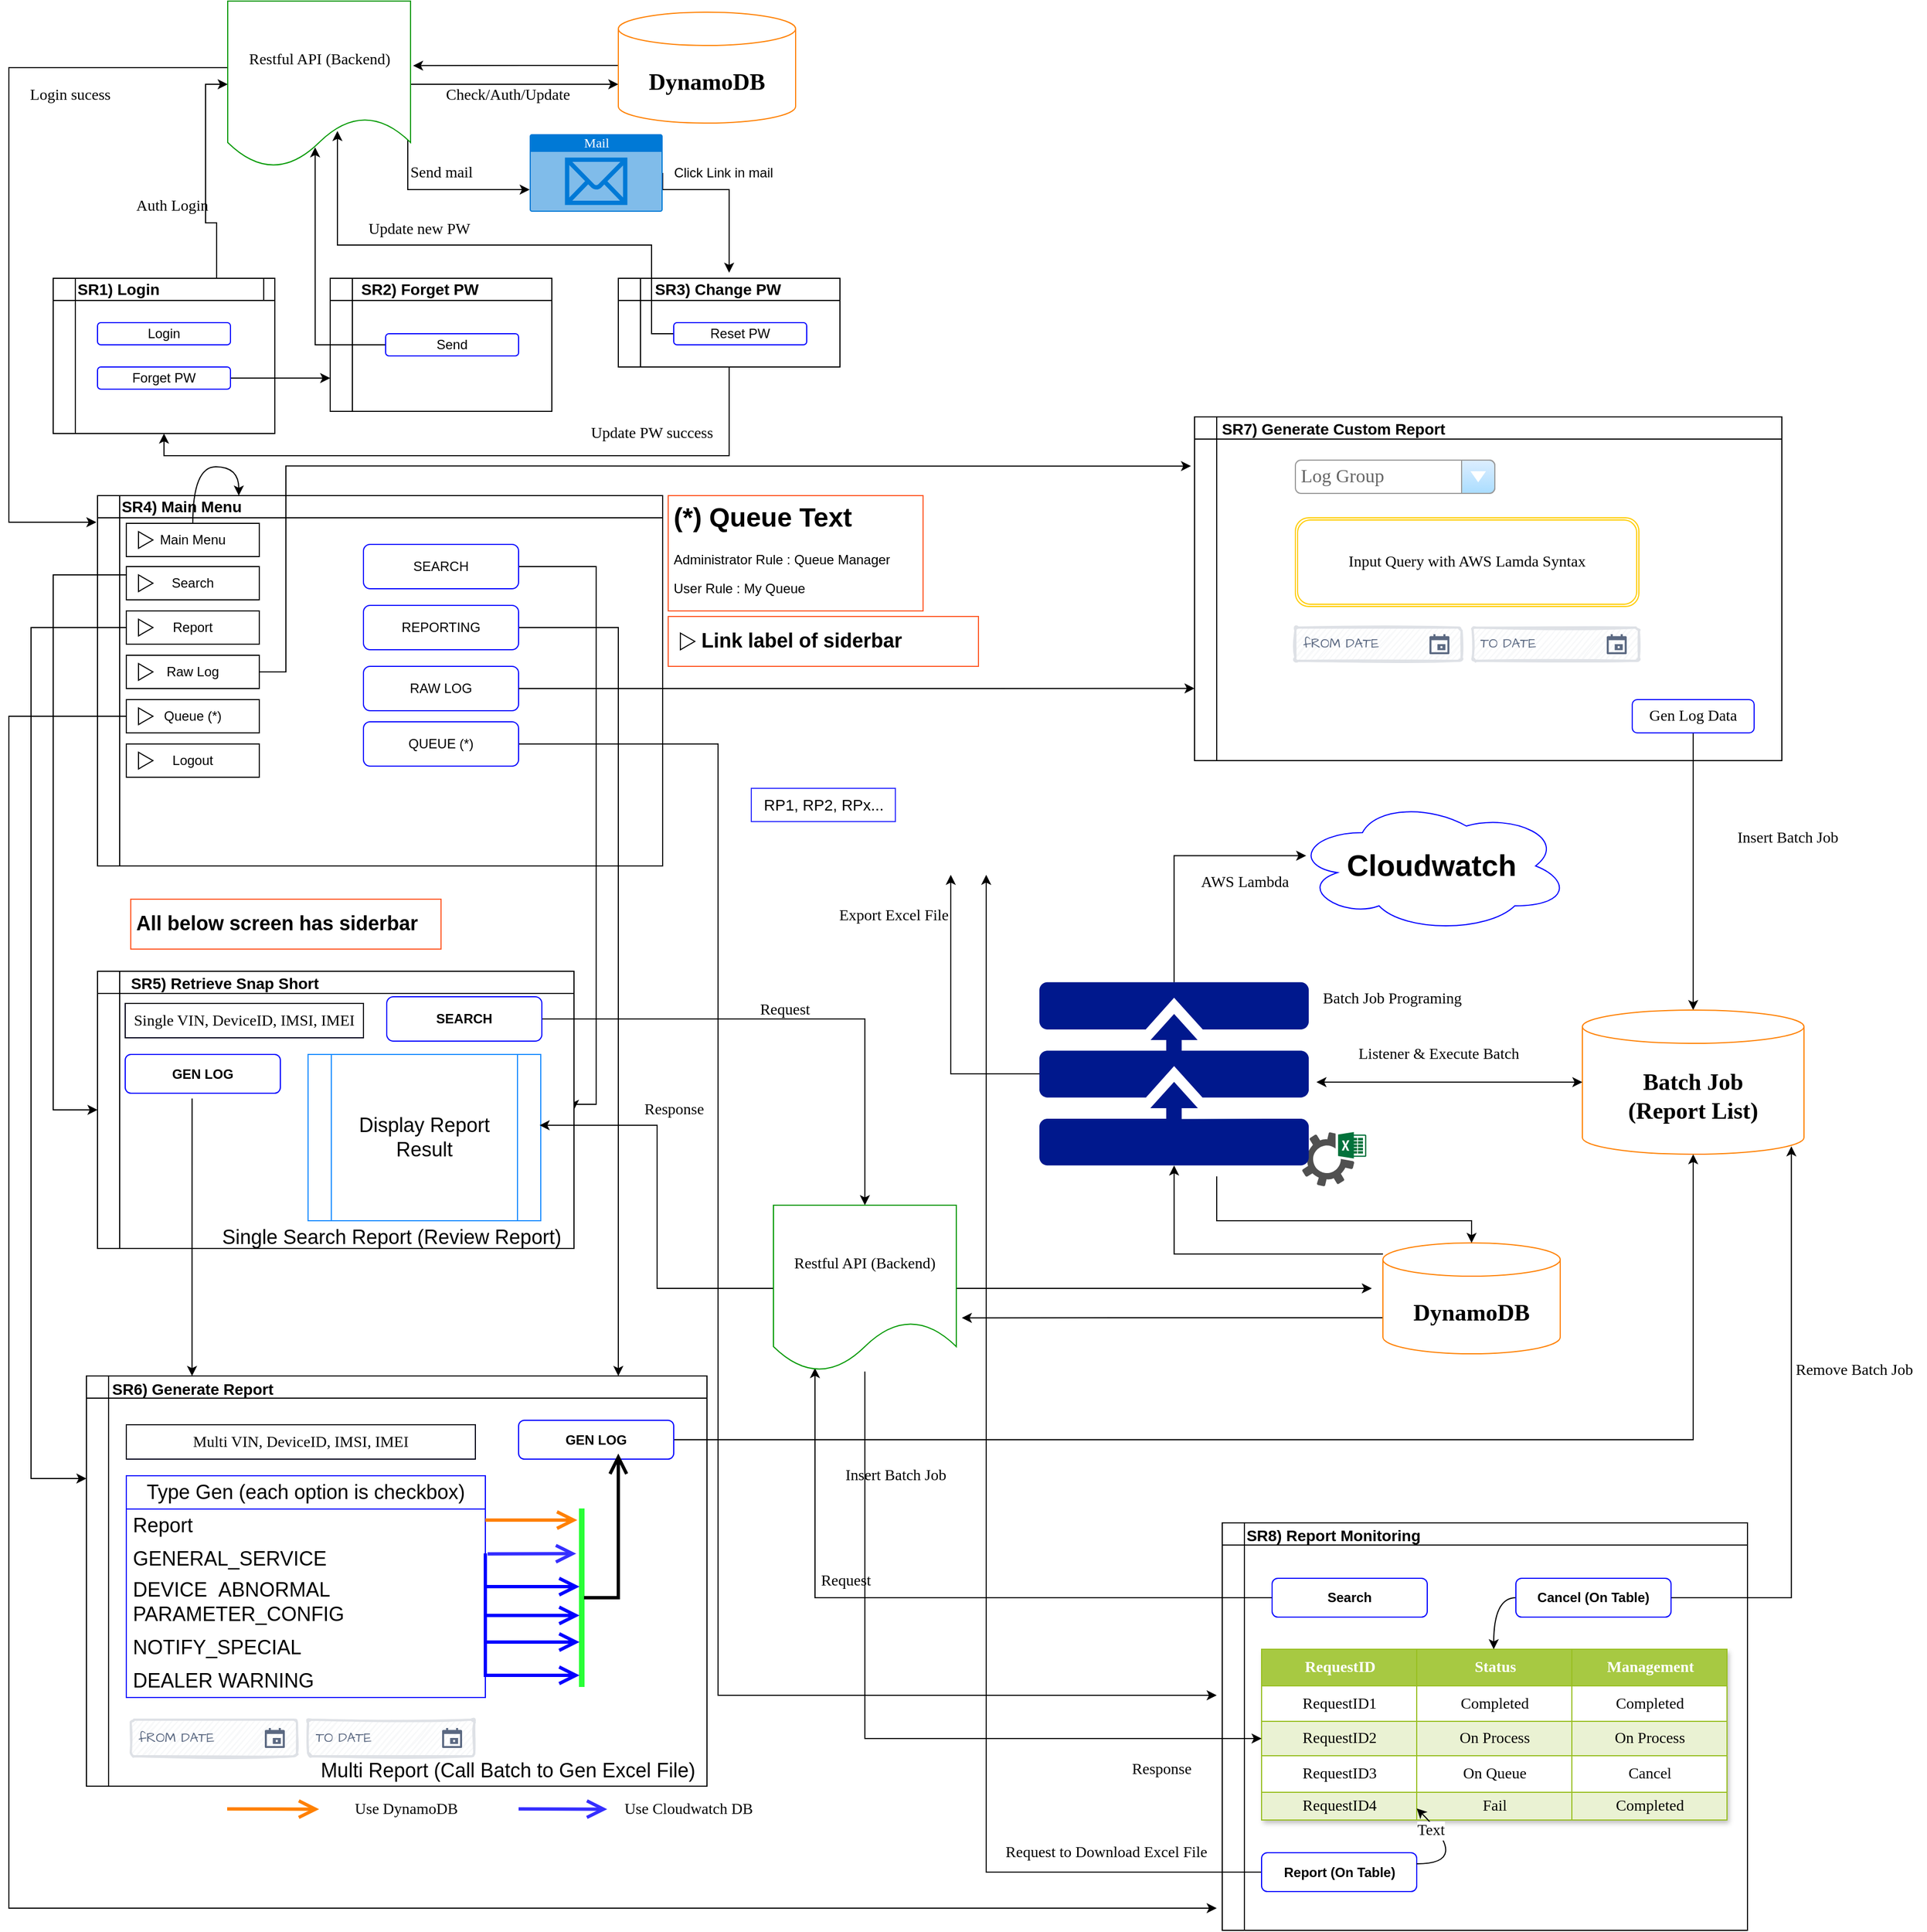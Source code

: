 <mxfile version="20.7.4" type="device" pages="3"><diagram id="kgpKYQtTHZ0yAKxKKP6v" name="P1"><mxGraphModel dx="2524" dy="2974" grid="1" gridSize="10" guides="1" tooltips="1" connect="1" arrows="1" fold="1" page="1" pageScale="1" pageWidth="850" pageHeight="1100" math="0" shadow="0"><root><mxCell id="0"/><mxCell id="1" parent="0"/><object label="" Login="" id="y4b2wrmuLF_srkgBRFzb-21"><mxCell style="shape=internalStorage;whiteSpace=wrap;html=1;backgroundOutline=1;movable=0;resizable=0;rotatable=0;deletable=0;editable=0;connectable=0;" parent="1" vertex="1"><mxGeometry y="-1080" width="200" height="140" as="geometry"/></mxCell></object><mxCell id="NR0vDLAHIfPjY5F3CdK8-188" style="edgeStyle=orthogonalEdgeStyle;rounded=0;orthogonalLoop=1;jettySize=auto;html=1;entryX=0;entryY=0.5;entryDx=0;entryDy=0;strokeColor=#000000;fontFamily=Times New Roman;fontSize=14;movable=0;resizable=0;rotatable=0;deletable=0;editable=0;connectable=0;exitX=0.75;exitY=0;exitDx=0;exitDy=0;" parent="1" source="y4b2wrmuLF_srkgBRFzb-24" target="NR0vDLAHIfPjY5F3CdK8-185" edge="1"><mxGeometry relative="1" as="geometry"/></mxCell><mxCell id="y4b2wrmuLF_srkgBRFzb-24" value="&lt;h3&gt;SR1) Login&lt;/h3&gt;" style="text;html=1;strokeColor=#000000;fillColor=none;align=left;verticalAlign=middle;whiteSpace=wrap;rounded=0;movable=0;resizable=0;rotatable=0;deletable=0;editable=0;connectable=0;" parent="1" vertex="1"><mxGeometry x="20" y="-1080" width="170" height="20" as="geometry"/></mxCell><mxCell id="y4b2wrmuLF_srkgBRFzb-25" value="Login" style="rounded=1;whiteSpace=wrap;html=1;movable=0;resizable=0;rotatable=0;deletable=0;editable=0;connectable=0;strokeColor=#0000FF;" parent="1" vertex="1"><mxGeometry x="40" y="-1040" width="120" height="20" as="geometry"/></mxCell><mxCell id="NR0vDLAHIfPjY5F3CdK8-213" style="edgeStyle=orthogonalEdgeStyle;rounded=0;orthogonalLoop=1;jettySize=auto;html=1;exitX=1;exitY=0.25;exitDx=0;exitDy=0;entryX=0;entryY=0.75;entryDx=0;entryDy=0;strokeColor=#000000;fontFamily=Times New Roman;fontSize=14;movable=0;resizable=0;rotatable=0;deletable=0;editable=0;connectable=0;" parent="1" source="y4b2wrmuLF_srkgBRFzb-26" target="y4b2wrmuLF_srkgBRFzb-40" edge="1"><mxGeometry relative="1" as="geometry"><Array as="points"><mxPoint x="160" y="-990"/></Array></mxGeometry></mxCell><mxCell id="y4b2wrmuLF_srkgBRFzb-26" value="Forget PW" style="rounded=1;whiteSpace=wrap;html=1;movable=0;resizable=0;rotatable=0;deletable=0;editable=0;connectable=0;strokeColor=#0000FF;" parent="1" vertex="1"><mxGeometry x="40" y="-1000" width="120" height="20" as="geometry"/></mxCell><object label="" Login="" id="y4b2wrmuLF_srkgBRFzb-40"><mxCell style="shape=internalStorage;whiteSpace=wrap;html=1;backgroundOutline=1;movable=0;resizable=0;rotatable=0;deletable=0;editable=0;connectable=0;" parent="1" vertex="1"><mxGeometry x="250" y="-1080" width="200" height="120" as="geometry"/></mxCell></object><mxCell id="y4b2wrmuLF_srkgBRFzb-41" value="&lt;h3&gt;SR2) Forget PW&lt;/h3&gt;" style="text;html=1;strokeColor=none;fillColor=none;align=center;verticalAlign=middle;whiteSpace=wrap;rounded=0;movable=0;resizable=0;rotatable=0;deletable=0;editable=0;connectable=0;" parent="1" vertex="1"><mxGeometry x="276" y="-1085" width="110" height="30" as="geometry"/></mxCell><mxCell id="NR0vDLAHIfPjY5F3CdK8-190" style="edgeStyle=orthogonalEdgeStyle;rounded=0;orthogonalLoop=1;jettySize=auto;html=1;exitX=0;exitY=0.5;exitDx=0;exitDy=0;entryX=0.478;entryY=0.879;entryDx=0;entryDy=0;entryPerimeter=0;strokeColor=#000000;fontFamily=Times New Roman;fontSize=14;movable=0;resizable=0;rotatable=0;deletable=0;editable=0;connectable=0;" parent="1" source="y4b2wrmuLF_srkgBRFzb-43" target="NR0vDLAHIfPjY5F3CdK8-185" edge="1"><mxGeometry relative="1" as="geometry"><Array as="points"><mxPoint x="236" y="-1020"/></Array></mxGeometry></mxCell><mxCell id="y4b2wrmuLF_srkgBRFzb-43" value="Send" style="rounded=1;whiteSpace=wrap;html=1;movable=0;resizable=0;rotatable=0;deletable=0;editable=0;connectable=0;strokeColor=#0000FF;" parent="1" vertex="1"><mxGeometry x="300" y="-1030" width="120" height="20" as="geometry"/></mxCell><mxCell id="NR0vDLAHIfPjY5F3CdK8-202" style="edgeStyle=orthogonalEdgeStyle;rounded=0;orthogonalLoop=1;jettySize=auto;html=1;entryX=0.5;entryY=1;entryDx=0;entryDy=0;strokeColor=#000000;fontFamily=Times New Roman;fontSize=14;movable=0;resizable=0;rotatable=0;deletable=0;editable=0;connectable=0;" parent="1" source="y4b2wrmuLF_srkgBRFzb-45" target="y4b2wrmuLF_srkgBRFzb-21" edge="1"><mxGeometry relative="1" as="geometry"><Array as="points"><mxPoint x="610" y="-920"/><mxPoint x="100" y="-920"/></Array></mxGeometry></mxCell><object label="" Login="" id="y4b2wrmuLF_srkgBRFzb-45"><mxCell style="shape=internalStorage;whiteSpace=wrap;html=1;backgroundOutline=1;movable=0;resizable=0;rotatable=0;deletable=0;editable=0;connectable=0;" parent="1" vertex="1"><mxGeometry x="510" y="-1080" width="200" height="80" as="geometry"/></mxCell></object><mxCell id="y4b2wrmuLF_srkgBRFzb-46" value="&lt;h3&gt;SR3) Change PW&lt;/h3&gt;" style="text;html=1;strokeColor=none;fillColor=none;align=center;verticalAlign=middle;whiteSpace=wrap;rounded=0;movable=0;resizable=0;rotatable=0;deletable=0;editable=0;connectable=0;" parent="1" vertex="1"><mxGeometry x="540" y="-1085" width="120" height="30" as="geometry"/></mxCell><mxCell id="NR0vDLAHIfPjY5F3CdK8-197" style="edgeStyle=orthogonalEdgeStyle;rounded=0;orthogonalLoop=1;jettySize=auto;html=1;exitX=0;exitY=0.5;exitDx=0;exitDy=0;entryX=0.6;entryY=0.781;entryDx=0;entryDy=0;entryPerimeter=0;strokeColor=#000000;fontFamily=Times New Roman;fontSize=14;movable=0;resizable=0;rotatable=0;deletable=0;editable=0;connectable=0;" parent="1" source="y4b2wrmuLF_srkgBRFzb-47" target="NR0vDLAHIfPjY5F3CdK8-185" edge="1"><mxGeometry relative="1" as="geometry"><Array as="points"><mxPoint x="540" y="-1030"/><mxPoint x="540" y="-1110"/><mxPoint x="257" y="-1110"/></Array></mxGeometry></mxCell><mxCell id="y4b2wrmuLF_srkgBRFzb-47" value="Reset PW" style="rounded=1;whiteSpace=wrap;html=1;movable=0;resizable=0;rotatable=0;deletable=0;editable=0;connectable=0;strokeColor=#0000FF;" parent="1" vertex="1"><mxGeometry x="560" y="-1040" width="120" height="20" as="geometry"/></mxCell><object label="" Login="" id="y4b2wrmuLF_srkgBRFzb-55"><mxCell style="shape=internalStorage;whiteSpace=wrap;html=1;backgroundOutline=1;movable=0;resizable=0;rotatable=0;deletable=0;editable=0;connectable=0;" parent="1" vertex="1"><mxGeometry x="40" y="-884" width="510" height="334" as="geometry"/></mxCell></object><mxCell id="y4b2wrmuLF_srkgBRFzb-56" value="&lt;h3&gt;SR4) Main Menu&lt;/h3&gt;" style="text;html=1;strokeColor=none;fillColor=none;align=center;verticalAlign=middle;whiteSpace=wrap;rounded=0;movable=0;resizable=0;rotatable=0;deletable=0;editable=0;connectable=0;" parent="1" vertex="1"><mxGeometry x="46" y="-889" width="140" height="30" as="geometry"/></mxCell><mxCell id="y4b2wrmuLF_srkgBRFzb-63" value="Click Link in mail" style="text;html=1;strokeColor=none;fillColor=none;align=center;verticalAlign=middle;whiteSpace=wrap;rounded=0;movable=0;resizable=0;rotatable=0;deletable=0;editable=0;connectable=0;" parent="1" vertex="1"><mxGeometry x="550" y="-1190" width="110" height="30" as="geometry"/></mxCell><mxCell id="y4b2wrmuLF_srkgBRFzb-96" style="edgeStyle=orthogonalEdgeStyle;rounded=0;orthogonalLoop=1;jettySize=auto;html=1;fontSize=18;curved=1;entryX=0.25;entryY=0;entryDx=0;entryDy=0;movable=0;resizable=0;rotatable=0;deletable=0;editable=0;connectable=0;" parent="1" source="y4b2wrmuLF_srkgBRFzb-69" target="y4b2wrmuLF_srkgBRFzb-55" edge="1"><mxGeometry relative="1" as="geometry"><mxPoint x="170" y="-890" as="targetPoint"/><Array as="points"><mxPoint x="126" y="-910"/><mxPoint x="167" y="-910"/></Array></mxGeometry></mxCell><mxCell id="y4b2wrmuLF_srkgBRFzb-69" value="Main Menu" style="html=1;whiteSpace=wrap;container=1;recursiveResize=0;collapsible=0;movable=0;resizable=0;rotatable=0;deletable=0;editable=0;connectable=0;" parent="1" vertex="1"><mxGeometry x="66" y="-859" width="120" height="30" as="geometry"/></mxCell><mxCell id="y4b2wrmuLF_srkgBRFzb-70" value="" style="triangle;html=1;whiteSpace=wrap;movable=0;resizable=0;rotatable=0;deletable=0;editable=0;connectable=0;" parent="y4b2wrmuLF_srkgBRFzb-69" vertex="1"><mxGeometry x="11" y="7.5" width="13" height="15" as="geometry"/></mxCell><mxCell id="y4b2wrmuLF_srkgBRFzb-97" style="edgeStyle=orthogonalEdgeStyle;rounded=0;orthogonalLoop=1;jettySize=auto;html=1;exitX=0;exitY=0.25;exitDx=0;exitDy=0;entryX=0;entryY=0.5;entryDx=0;entryDy=0;fontSize=18;movable=0;resizable=0;rotatable=0;deletable=0;editable=0;connectable=0;" parent="1" source="y4b2wrmuLF_srkgBRFzb-71" target="y4b2wrmuLF_srkgBRFzb-94" edge="1"><mxGeometry x="0.004" y="10" relative="1" as="geometry"><Array as="points"><mxPoint y="-812"/><mxPoint y="-330"/></Array><mxPoint as="offset"/></mxGeometry></mxCell><mxCell id="y4b2wrmuLF_srkgBRFzb-71" value="Search" style="html=1;whiteSpace=wrap;container=1;recursiveResize=0;collapsible=0;movable=0;resizable=0;rotatable=0;deletable=0;editable=0;connectable=0;" parent="1" vertex="1"><mxGeometry x="66" y="-820" width="120" height="30" as="geometry"/></mxCell><mxCell id="y4b2wrmuLF_srkgBRFzb-72" value="" style="triangle;html=1;whiteSpace=wrap;movable=0;resizable=0;rotatable=0;deletable=0;editable=0;connectable=0;" parent="y4b2wrmuLF_srkgBRFzb-71" vertex="1"><mxGeometry x="11" y="7.5" width="13" height="15" as="geometry"/></mxCell><mxCell id="NR0vDLAHIfPjY5F3CdK8-206" style="edgeStyle=orthogonalEdgeStyle;rounded=0;orthogonalLoop=1;jettySize=auto;html=1;exitX=0;exitY=0.5;exitDx=0;exitDy=0;entryX=0;entryY=0.25;entryDx=0;entryDy=0;strokeColor=#000000;fontFamily=Times New Roman;fontSize=14;movable=0;resizable=0;rotatable=0;deletable=0;editable=0;connectable=0;" parent="1" source="y4b2wrmuLF_srkgBRFzb-73" target="NR0vDLAHIfPjY5F3CdK8-3" edge="1"><mxGeometry relative="1" as="geometry"><Array as="points"><mxPoint x="-20" y="-765"/><mxPoint x="-20" y="2"/></Array></mxGeometry></mxCell><mxCell id="y4b2wrmuLF_srkgBRFzb-73" value="Report" style="html=1;whiteSpace=wrap;container=1;recursiveResize=0;collapsible=0;movable=0;resizable=0;rotatable=0;deletable=0;editable=0;connectable=0;" parent="1" vertex="1"><mxGeometry x="66" y="-780" width="120" height="30" as="geometry"/></mxCell><mxCell id="y4b2wrmuLF_srkgBRFzb-74" value="" style="triangle;html=1;whiteSpace=wrap;movable=0;resizable=0;rotatable=0;deletable=0;editable=0;connectable=0;" parent="y4b2wrmuLF_srkgBRFzb-73" vertex="1"><mxGeometry x="11" y="7.5" width="13" height="15" as="geometry"/></mxCell><mxCell id="NR0vDLAHIfPjY5F3CdK8-207" style="edgeStyle=orthogonalEdgeStyle;rounded=0;orthogonalLoop=1;jettySize=auto;html=1;strokeColor=#000000;fontFamily=Times New Roman;fontSize=14;entryX=-0.006;entryY=0.143;entryDx=0;entryDy=0;entryPerimeter=0;movable=0;resizable=0;rotatable=0;deletable=0;editable=0;connectable=0;" parent="1" source="y4b2wrmuLF_srkgBRFzb-75" target="NR0vDLAHIfPjY5F3CdK8-21" edge="1"><mxGeometry relative="1" as="geometry"><mxPoint x="1000" y="-910" as="targetPoint"/><Array as="points"><mxPoint x="210" y="-725"/><mxPoint x="210" y="-911"/></Array></mxGeometry></mxCell><mxCell id="y4b2wrmuLF_srkgBRFzb-75" value="Raw Log" style="html=1;whiteSpace=wrap;container=1;recursiveResize=0;collapsible=0;movable=0;resizable=0;rotatable=0;deletable=0;editable=0;connectable=0;" parent="1" vertex="1"><mxGeometry x="66" y="-740" width="120" height="30" as="geometry"/></mxCell><mxCell id="y4b2wrmuLF_srkgBRFzb-76" value="" style="triangle;html=1;whiteSpace=wrap;movable=0;resizable=0;rotatable=0;deletable=0;editable=0;connectable=0;" parent="y4b2wrmuLF_srkgBRFzb-75" vertex="1"><mxGeometry x="11" y="7.5" width="13" height="15" as="geometry"/></mxCell><mxCell id="NR0vDLAHIfPjY5F3CdK8-210" style="edgeStyle=orthogonalEdgeStyle;rounded=0;orthogonalLoop=1;jettySize=auto;html=1;strokeColor=#000000;fontFamily=Times New Roman;fontSize=14;movable=0;resizable=0;rotatable=0;deletable=0;editable=0;connectable=0;" parent="1" source="y4b2wrmuLF_srkgBRFzb-77" edge="1"><mxGeometry relative="1" as="geometry"><mxPoint x="1050" y="390" as="targetPoint"/><Array as="points"><mxPoint x="-40" y="-685"/><mxPoint x="-40" y="390"/></Array></mxGeometry></mxCell><mxCell id="y4b2wrmuLF_srkgBRFzb-77" value="Queue (*)" style="html=1;whiteSpace=wrap;container=1;recursiveResize=0;collapsible=0;movable=0;resizable=0;rotatable=0;deletable=0;editable=0;connectable=0;" parent="1" vertex="1"><mxGeometry x="66" y="-700" width="120" height="30" as="geometry"/></mxCell><mxCell id="y4b2wrmuLF_srkgBRFzb-78" value="" style="triangle;html=1;whiteSpace=wrap;movable=0;resizable=0;rotatable=0;deletable=0;editable=0;connectable=0;" parent="y4b2wrmuLF_srkgBRFzb-77" vertex="1"><mxGeometry x="11" y="7.5" width="13" height="15" as="geometry"/></mxCell><mxCell id="y4b2wrmuLF_srkgBRFzb-81" value="Logout" style="html=1;whiteSpace=wrap;container=1;recursiveResize=0;collapsible=0;movable=0;resizable=0;rotatable=0;deletable=0;editable=0;connectable=0;" parent="1" vertex="1"><mxGeometry x="66" y="-660" width="120" height="30" as="geometry"/></mxCell><mxCell id="y4b2wrmuLF_srkgBRFzb-82" value="" style="triangle;html=1;whiteSpace=wrap;movable=0;resizable=0;rotatable=0;deletable=0;editable=0;connectable=0;" parent="y4b2wrmuLF_srkgBRFzb-81" vertex="1"><mxGeometry x="11" y="7.5" width="13" height="15" as="geometry"/></mxCell><mxCell id="y4b2wrmuLF_srkgBRFzb-98" style="edgeStyle=orthogonalEdgeStyle;rounded=0;orthogonalLoop=1;jettySize=auto;html=1;entryX=1;entryY=0.5;entryDx=0;entryDy=0;fontSize=18;exitX=1;exitY=0.5;exitDx=0;exitDy=0;movable=0;resizable=0;rotatable=0;deletable=0;editable=0;connectable=0;" parent="1" source="y4b2wrmuLF_srkgBRFzb-83" target="y4b2wrmuLF_srkgBRFzb-94" edge="1"><mxGeometry relative="1" as="geometry"><Array as="points"><mxPoint x="490" y="-820"/><mxPoint x="490" y="-335"/></Array></mxGeometry></mxCell><mxCell id="y4b2wrmuLF_srkgBRFzb-83" value="SEARCH" style="rounded=1;whiteSpace=wrap;html=1;strokeColor=#0000FF;movable=0;resizable=0;rotatable=0;deletable=0;editable=0;connectable=0;" parent="1" vertex="1"><mxGeometry x="280" y="-840" width="140" height="40" as="geometry"/></mxCell><mxCell id="NR0vDLAHIfPjY5F3CdK8-15" style="edgeStyle=orthogonalEdgeStyle;rounded=0;orthogonalLoop=1;jettySize=auto;html=1;fontSize=14;movable=0;resizable=0;rotatable=0;deletable=0;editable=0;connectable=0;" parent="1" source="y4b2wrmuLF_srkgBRFzb-84" target="NR0vDLAHIfPjY5F3CdK8-3" edge="1"><mxGeometry relative="1" as="geometry"><mxPoint x="530" y="-110" as="targetPoint"/><Array as="points"><mxPoint x="510" y="-765"/></Array></mxGeometry></mxCell><mxCell id="y4b2wrmuLF_srkgBRFzb-84" value="REPORTING" style="rounded=1;whiteSpace=wrap;html=1;strokeColor=#0000FF;movable=0;resizable=0;rotatable=0;deletable=0;editable=0;connectable=0;" parent="1" vertex="1"><mxGeometry x="280" y="-785" width="140" height="40" as="geometry"/></mxCell><mxCell id="y4b2wrmuLF_srkgBRFzb-85" value="RAW LOG" style="rounded=1;whiteSpace=wrap;html=1;strokeColor=#0000FF;movable=0;resizable=0;rotatable=0;deletable=0;editable=0;connectable=0;" parent="1" vertex="1"><mxGeometry x="280" y="-730" width="140" height="40" as="geometry"/></mxCell><mxCell id="NR0vDLAHIfPjY5F3CdK8-87" style="edgeStyle=orthogonalEdgeStyle;rounded=0;orthogonalLoop=1;jettySize=auto;html=1;exitX=1;exitY=0.5;exitDx=0;exitDy=0;strokeColor=#000000;fontFamily=Times New Roman;fontSize=14;movable=0;resizable=0;rotatable=0;deletable=0;editable=0;connectable=0;" parent="1" source="y4b2wrmuLF_srkgBRFzb-86" edge="1"><mxGeometry relative="1" as="geometry"><mxPoint x="1050" y="198" as="targetPoint"/><Array as="points"><mxPoint x="600" y="-660"/><mxPoint x="600" y="198"/></Array></mxGeometry></mxCell><mxCell id="y4b2wrmuLF_srkgBRFzb-86" value="QUEUE (*)" style="rounded=1;whiteSpace=wrap;html=1;strokeColor=#0000FF;movable=0;resizable=0;rotatable=0;deletable=0;editable=0;connectable=0;" parent="1" vertex="1"><mxGeometry x="280" y="-680" width="140" height="40" as="geometry"/></mxCell><mxCell id="y4b2wrmuLF_srkgBRFzb-87" value="&lt;h1&gt;(*) Queue Text&lt;/h1&gt;&lt;p&gt;Administrator Rule : Queue Manager&lt;/p&gt;&lt;p&gt;User Rule : My Queue&lt;br&gt;&lt;/p&gt;" style="text;html=1;strokeColor=#FF5926;fillColor=none;spacing=5;spacingTop=-20;whiteSpace=wrap;overflow=hidden;rounded=0;movable=0;resizable=0;rotatable=0;deletable=0;editable=0;connectable=0;" parent="1" vertex="1"><mxGeometry x="555" y="-884" width="230" height="104" as="geometry"/></mxCell><mxCell id="y4b2wrmuLF_srkgBRFzb-88" value="&lt;h1 style=&quot;border-color: var(--border-color);&quot;&gt;&lt;font style=&quot;font-size: 18px;&quot;&gt;&amp;nbsp; &amp;nbsp; &amp;nbsp;Link label of siderbar&lt;/font&gt;&lt;/h1&gt;" style="text;html=1;strokeColor=#FF5926;fillColor=none;spacing=5;spacingTop=-20;whiteSpace=wrap;overflow=hidden;rounded=0;movable=0;resizable=0;rotatable=0;deletable=0;editable=0;connectable=0;" parent="1" vertex="1"><mxGeometry x="555" y="-775" width="280" height="45" as="geometry"/></mxCell><mxCell id="y4b2wrmuLF_srkgBRFzb-89" value="" style="triangle;html=1;whiteSpace=wrap;movable=0;resizable=0;rotatable=0;deletable=0;editable=0;connectable=0;" parent="1" vertex="1"><mxGeometry x="566" y="-760" width="13" height="15" as="geometry"/></mxCell><mxCell id="y4b2wrmuLF_srkgBRFzb-91" style="edgeStyle=orthogonalEdgeStyle;rounded=0;orthogonalLoop=1;jettySize=auto;html=1;exitX=0.5;exitY=1;exitDx=0;exitDy=0;movable=0;resizable=0;rotatable=0;deletable=0;editable=0;connectable=0;" parent="1" source="y4b2wrmuLF_srkgBRFzb-88" target="y4b2wrmuLF_srkgBRFzb-88" edge="1"><mxGeometry relative="1" as="geometry"/></mxCell><object label="" Login="" id="y4b2wrmuLF_srkgBRFzb-94"><mxCell style="shape=internalStorage;whiteSpace=wrap;html=1;backgroundOutline=1;movable=0;resizable=0;rotatable=0;deletable=0;editable=0;connectable=0;" parent="1" vertex="1"><mxGeometry x="40" y="-455" width="430" height="250" as="geometry"/></mxCell></object><mxCell id="y4b2wrmuLF_srkgBRFzb-95" value="&lt;h1 style=&quot;border-color: var(--border-color);&quot;&gt;&lt;font style=&quot;font-size: 18px;&quot;&gt;All below screen has siderbar&lt;/font&gt;&lt;/h1&gt;" style="text;html=1;strokeColor=#FF5926;fillColor=none;spacing=5;spacingTop=-20;whiteSpace=wrap;overflow=hidden;rounded=0;movable=0;resizable=0;rotatable=0;deletable=0;editable=0;connectable=0;" parent="1" vertex="1"><mxGeometry x="70" y="-520" width="280" height="45" as="geometry"/></mxCell><mxCell id="y4b2wrmuLF_srkgBRFzb-99" value="&lt;h3&gt;&lt;font style=&quot;font-size: 14px;&quot;&gt;SR5) Retrieve Snap Short&lt;/font&gt;&lt;/h3&gt;" style="text;html=1;strokeColor=none;fillColor=none;align=center;verticalAlign=middle;whiteSpace=wrap;rounded=0;fontSize=18;movable=0;resizable=0;rotatable=0;deletable=0;editable=0;connectable=0;" parent="1" vertex="1"><mxGeometry x="35" y="-462" width="240" height="30" as="geometry"/></mxCell><mxCell id="NR0vDLAHIfPjY5F3CdK8-141" style="edgeStyle=orthogonalEdgeStyle;rounded=0;orthogonalLoop=1;jettySize=auto;html=1;exitX=1;exitY=0.5;exitDx=0;exitDy=0;entryX=0.5;entryY=0;entryDx=0;entryDy=0;strokeColor=#000000;fontFamily=Times New Roman;fontSize=14;movable=0;resizable=0;rotatable=0;deletable=0;editable=0;connectable=0;" parent="1" source="y4b2wrmuLF_srkgBRFzb-100" target="NR0vDLAHIfPjY5F3CdK8-137" edge="1"><mxGeometry relative="1" as="geometry"/></mxCell><mxCell id="y4b2wrmuLF_srkgBRFzb-100" value="&lt;b&gt;SEARCH&lt;/b&gt;" style="rounded=1;whiteSpace=wrap;html=1;strokeColor=#0000FF;movable=0;resizable=0;rotatable=0;deletable=0;editable=0;connectable=0;" parent="1" vertex="1"><mxGeometry x="301" y="-432" width="140" height="40" as="geometry"/></mxCell><mxCell id="wu2k5xxJxUtTpet1XfVa-2" style="edgeStyle=orthogonalEdgeStyle;rounded=0;orthogonalLoop=1;jettySize=auto;html=1;fontSize=18;exitX=0.431;exitY=1.135;exitDx=0;exitDy=0;exitPerimeter=0;movable=0;resizable=0;rotatable=0;deletable=0;editable=0;connectable=0;" parent="1" source="y4b2wrmuLF_srkgBRFzb-101" target="NR0vDLAHIfPjY5F3CdK8-3" edge="1"><mxGeometry x="0.545" relative="1" as="geometry"><mxPoint x="150" y="-110" as="targetPoint"/><Array as="points"><mxPoint x="125" y="-200"/><mxPoint x="125" y="-200"/></Array><mxPoint as="offset"/></mxGeometry></mxCell><mxCell id="y4b2wrmuLF_srkgBRFzb-101" value="&lt;b&gt;GEN LOG&lt;/b&gt;" style="rounded=1;whiteSpace=wrap;html=1;strokeColor=#0000FF;movable=0;resizable=0;rotatable=0;deletable=0;editable=0;connectable=0;" parent="1" vertex="1"><mxGeometry x="65" y="-380" width="140" height="35" as="geometry"/></mxCell><mxCell id="y4b2wrmuLF_srkgBRFzb-106" value="Display Report Result" style="shape=process;whiteSpace=wrap;html=1;backgroundOutline=1;strokeColor=#198CFF;fontSize=18;movable=0;resizable=0;rotatable=0;deletable=0;editable=0;connectable=0;" parent="1" vertex="1"><mxGeometry x="230" y="-380" width="210" height="150" as="geometry"/></mxCell><object label="" Login="" id="NR0vDLAHIfPjY5F3CdK8-3"><mxCell style="shape=internalStorage;whiteSpace=wrap;html=1;backgroundOutline=1;movable=0;resizable=0;rotatable=0;deletable=0;editable=0;connectable=0;" parent="1" vertex="1"><mxGeometry x="30" y="-90" width="560" height="370" as="geometry"/></mxCell></object><mxCell id="NR0vDLAHIfPjY5F3CdK8-4" value="Single Search Report (Review Report)" style="text;html=1;align=center;verticalAlign=middle;resizable=0;points=[];autosize=1;strokeColor=none;fillColor=none;fontSize=18;movable=0;rotatable=0;deletable=0;editable=0;connectable=0;" parent="1" vertex="1"><mxGeometry x="140" y="-235" width="330" height="40" as="geometry"/></mxCell><mxCell id="NR0vDLAHIfPjY5F3CdK8-5" value="&lt;h3&gt;&lt;font style=&quot;font-size: 14px;&quot;&gt;SR6) Generate Report&lt;/font&gt;&lt;/h3&gt;" style="text;html=1;strokeColor=none;fillColor=none;align=center;verticalAlign=middle;whiteSpace=wrap;rounded=0;fontSize=18;movable=0;resizable=0;rotatable=0;deletable=0;editable=0;connectable=0;" parent="1" vertex="1"><mxGeometry x="26" y="-94" width="200" height="25" as="geometry"/></mxCell><mxCell id="NR0vDLAHIfPjY5F3CdK8-6" value="Multi Report (Call Batch to Gen Excel File)" style="text;html=1;align=center;verticalAlign=middle;resizable=0;points=[];autosize=1;strokeColor=none;fillColor=none;fontSize=18;movable=0;rotatable=0;deletable=0;editable=0;connectable=0;" parent="1" vertex="1"><mxGeometry x="230" y="246" width="360" height="40" as="geometry"/></mxCell><object label="Type Gen (each option is checkbox)" id="NR0vDLAHIfPjY5F3CdK8-7"><mxCell style="swimlane;fontStyle=0;childLayout=stackLayout;horizontal=1;startSize=30;horizontalStack=0;resizeParent=1;resizeParentMax=0;resizeLast=0;collapsible=1;marginBottom=0;whiteSpace=wrap;html=1;strokeColor=#0000FF;fontSize=18;movable=0;resizable=0;rotatable=0;deletable=0;editable=0;connectable=0;" parent="1" vertex="1"><mxGeometry x="66" width="324" height="200" as="geometry"/></mxCell></object><mxCell id="NR0vDLAHIfPjY5F3CdK8-8" value="Report" style="text;strokeColor=none;fillColor=none;align=left;verticalAlign=middle;spacingLeft=4;spacingRight=4;overflow=hidden;points=[[0,0.5],[1,0.5]];portConstraint=eastwest;rotatable=0;whiteSpace=wrap;html=1;fontSize=18;movable=0;resizable=0;deletable=0;editable=0;connectable=0;" parent="NR0vDLAHIfPjY5F3CdK8-7" vertex="1"><mxGeometry y="30" width="324" height="30" as="geometry"/></mxCell><mxCell id="NR0vDLAHIfPjY5F3CdK8-9" value="GENERAL_SERVICE" style="text;strokeColor=none;fillColor=none;align=left;verticalAlign=middle;spacingLeft=4;spacingRight=4;overflow=hidden;points=[[0,0.5],[1,0.5]];portConstraint=eastwest;rotatable=0;whiteSpace=wrap;html=1;fontSize=18;movable=0;resizable=0;deletable=0;editable=0;connectable=0;" parent="NR0vDLAHIfPjY5F3CdK8-7" vertex="1"><mxGeometry y="60" width="324" height="30" as="geometry"/></mxCell><mxCell id="NR0vDLAHIfPjY5F3CdK8-10" value="DEVICE_ABNORMAL" style="text;strokeColor=none;fillColor=none;align=left;verticalAlign=middle;spacingLeft=4;spacingRight=4;overflow=hidden;points=[[0,0.5],[1,0.5]];portConstraint=eastwest;rotatable=0;whiteSpace=wrap;html=1;fontSize=18;movable=0;resizable=0;deletable=0;editable=0;connectable=0;" parent="NR0vDLAHIfPjY5F3CdK8-7" vertex="1"><mxGeometry y="90" width="324" height="20" as="geometry"/></mxCell><mxCell id="NR0vDLAHIfPjY5F3CdK8-12" value="PARAMETER_CONFIG" style="text;strokeColor=none;fillColor=none;align=left;verticalAlign=middle;spacingLeft=4;spacingRight=4;overflow=hidden;points=[[0,0.5],[1,0.5]];portConstraint=eastwest;rotatable=0;whiteSpace=wrap;html=1;fontSize=18;movable=0;resizable=0;deletable=0;editable=0;connectable=0;" parent="NR0vDLAHIfPjY5F3CdK8-7" vertex="1"><mxGeometry y="110" width="324" height="30" as="geometry"/></mxCell><mxCell id="NR0vDLAHIfPjY5F3CdK8-13" value="NOTIFY_SPECIAL" style="text;strokeColor=none;fillColor=none;align=left;verticalAlign=middle;spacingLeft=4;spacingRight=4;overflow=hidden;points=[[0,0.5],[1,0.5]];portConstraint=eastwest;rotatable=0;whiteSpace=wrap;html=1;fontSize=18;movable=0;resizable=0;deletable=0;editable=0;connectable=0;" parent="NR0vDLAHIfPjY5F3CdK8-7" vertex="1"><mxGeometry y="140" width="324" height="30" as="geometry"/></mxCell><mxCell id="NR0vDLAHIfPjY5F3CdK8-14" value="DEALER WARNING" style="text;strokeColor=none;fillColor=none;align=left;verticalAlign=middle;spacingLeft=4;spacingRight=4;overflow=hidden;points=[[0,0.5],[1,0.5]];portConstraint=eastwest;rotatable=0;whiteSpace=wrap;html=1;fontSize=18;movable=0;resizable=0;deletable=0;editable=0;connectable=0;" parent="NR0vDLAHIfPjY5F3CdK8-7" vertex="1"><mxGeometry y="170" width="324" height="30" as="geometry"/></mxCell><mxCell id="NR0vDLAHIfPjY5F3CdK8-17" value="fROM DATE" style="rounded=1;arcSize=9;fillColor=#F7F8F9;align=left;spacingLeft=5;strokeColor=#DEE1E6;html=1;strokeWidth=2;fontColor=#596780;fontSize=12;sketch=1;hachureGap=4;pointerEvents=0;fontFamily=Architects Daughter;fontSource=https%3A%2F%2Ffonts.googleapis.com%2Fcss%3Ffamily%3DArchitects%2BDaughter;movable=0;resizable=0;rotatable=0;deletable=0;editable=0;connectable=0;" parent="1" vertex="1"><mxGeometry x="70" y="220" width="150" height="33" as="geometry"/></mxCell><mxCell id="NR0vDLAHIfPjY5F3CdK8-18" value="" style="shape=mxgraph.gmdl.calendar;fillColor=#5A6881;strokeColor=none;sketch=0;hachureGap=4;pointerEvents=0;fontFamily=Architects Daughter;fontSource=https%3A%2F%2Ffonts.googleapis.com%2Fcss%3Ffamily%3DArchitects%2BDaughter;fontSize=20;movable=0;resizable=0;rotatable=0;deletable=0;editable=0;connectable=0;" parent="NR0vDLAHIfPjY5F3CdK8-17" vertex="1"><mxGeometry x="1" y="0.5" width="18" height="18" relative="1" as="geometry"><mxPoint x="-29" y="-9" as="offset"/></mxGeometry></mxCell><mxCell id="NR0vDLAHIfPjY5F3CdK8-19" value="TO DATE" style="rounded=1;arcSize=9;fillColor=#F7F8F9;align=left;spacingLeft=5;strokeColor=#DEE1E6;html=1;strokeWidth=2;fontColor=#596780;fontSize=12;sketch=1;hachureGap=4;pointerEvents=0;fontFamily=Architects Daughter;fontSource=https%3A%2F%2Ffonts.googleapis.com%2Fcss%3Ffamily%3DArchitects%2BDaughter;movable=0;resizable=0;rotatable=0;deletable=0;editable=0;connectable=0;" parent="1" vertex="1"><mxGeometry x="230" y="220" width="150" height="33" as="geometry"/></mxCell><mxCell id="NR0vDLAHIfPjY5F3CdK8-20" value="" style="shape=mxgraph.gmdl.calendar;fillColor=#5A6881;strokeColor=none;sketch=0;hachureGap=4;pointerEvents=0;fontFamily=Architects Daughter;fontSource=https%3A%2F%2Ffonts.googleapis.com%2Fcss%3Ffamily%3DArchitects%2BDaughter;fontSize=20;movable=0;resizable=0;rotatable=0;deletable=0;editable=0;connectable=0;" parent="NR0vDLAHIfPjY5F3CdK8-19" vertex="1"><mxGeometry x="1" y="0.5" width="18" height="18" relative="1" as="geometry"><mxPoint x="-29" y="-9" as="offset"/></mxGeometry></mxCell><object label="" Login="" id="NR0vDLAHIfPjY5F3CdK8-21"><mxCell style="shape=internalStorage;whiteSpace=wrap;html=1;backgroundOutline=1;movable=0;resizable=0;rotatable=0;deletable=0;editable=0;connectable=0;" parent="1" vertex="1"><mxGeometry x="1030" y="-955" width="530" height="310" as="geometry"/></mxCell></object><mxCell id="NR0vDLAHIfPjY5F3CdK8-22" value="&lt;h3&gt;&lt;font style=&quot;font-size: 14px;&quot;&gt;SR7) Generate Custom Report&lt;/font&gt;&lt;/h3&gt;" style="text;html=1;strokeColor=none;fillColor=none;align=center;verticalAlign=middle;whiteSpace=wrap;rounded=0;fontSize=18;movable=0;resizable=0;rotatable=0;deletable=0;editable=0;connectable=0;" parent="1" vertex="1"><mxGeometry x="1002.5" y="-960" width="305" height="25" as="geometry"/></mxCell><mxCell id="NR0vDLAHIfPjY5F3CdK8-23" style="edgeStyle=orthogonalEdgeStyle;rounded=0;orthogonalLoop=1;jettySize=auto;html=1;fontFamily=Times New Roman;fontSize=14;exitX=1;exitY=0.5;exitDx=0;exitDy=0;entryX=0;entryY=0.79;entryDx=0;entryDy=0;entryPerimeter=0;movable=0;resizable=0;rotatable=0;deletable=0;editable=0;connectable=0;" parent="1" source="y4b2wrmuLF_srkgBRFzb-85" target="NR0vDLAHIfPjY5F3CdK8-21" edge="1"><mxGeometry relative="1" as="geometry"><mxPoint x="995" y="-710" as="targetPoint"/><Array as="points"/></mxGeometry></mxCell><mxCell id="NR0vDLAHIfPjY5F3CdK8-138" style="edgeStyle=orthogonalEdgeStyle;rounded=0;orthogonalLoop=1;jettySize=auto;html=1;entryX=0.5;entryY=1;entryDx=0;entryDy=0;entryPerimeter=0;strokeColor=#000000;fontFamily=Times New Roman;fontSize=14;movable=0;resizable=0;rotatable=0;deletable=0;editable=0;connectable=0;" parent="1" source="NR0vDLAHIfPjY5F3CdK8-26" target="NR0vDLAHIfPjY5F3CdK8-42" edge="1"><mxGeometry relative="1" as="geometry"/></mxCell><mxCell id="NR0vDLAHIfPjY5F3CdK8-26" value="&lt;b&gt;GEN LOG&lt;/b&gt;" style="rounded=1;whiteSpace=wrap;html=1;strokeColor=#0000FF;movable=0;resizable=0;rotatable=0;deletable=0;editable=0;connectable=0;" parent="1" vertex="1"><mxGeometry x="420" y="-50" width="140" height="35" as="geometry"/></mxCell><mxCell id="NR0vDLAHIfPjY5F3CdK8-28" value="Multi VIN, DeviceID, IMSI, IMEI" style="rounded=0;whiteSpace=wrap;html=1;strokeColor=#000017;fontFamily=Times New Roman;fontSize=14;movable=0;resizable=0;rotatable=0;deletable=0;editable=0;connectable=0;" parent="1" vertex="1"><mxGeometry x="66" y="-46" width="315" height="31" as="geometry"/></mxCell><mxCell id="NR0vDLAHIfPjY5F3CdK8-29" value="Single VIN, DeviceID, IMSI, IMEI" style="rounded=0;whiteSpace=wrap;html=1;strokeColor=#000017;fontFamily=Times New Roman;fontSize=14;movable=0;resizable=0;rotatable=0;deletable=0;editable=0;connectable=0;" parent="1" vertex="1"><mxGeometry x="65" y="-426" width="215" height="31" as="geometry"/></mxCell><mxCell id="NR0vDLAHIfPjY5F3CdK8-30" value="Log Group" style="strokeWidth=1;shadow=0;dashed=0;align=center;html=1;shape=mxgraph.mockup.forms.comboBox;strokeColor=#999999;fillColor=#ddeeff;align=left;fillColor2=#aaddff;mainText=;fontColor=#666666;fontSize=17;spacingLeft=3;fontFamily=Times New Roman;movable=0;resizable=0;rotatable=0;deletable=0;editable=0;connectable=0;" parent="1" vertex="1"><mxGeometry x="1121" y="-916" width="180" height="30" as="geometry"/></mxCell><mxCell id="NR0vDLAHIfPjY5F3CdK8-32" value="Input Query with AWS Lamda Syntax" style="shape=ext;double=1;rounded=1;whiteSpace=wrap;html=1;strokeColor=#FFCC00;fontFamily=Times New Roman;fontSize=14;align=center;movable=0;resizable=0;rotatable=0;deletable=0;editable=0;connectable=0;" parent="1" vertex="1"><mxGeometry x="1121" y="-864" width="310" height="80" as="geometry"/></mxCell><mxCell id="NR0vDLAHIfPjY5F3CdK8-33" value="fROM DATE" style="rounded=1;arcSize=9;fillColor=#F7F8F9;align=left;spacingLeft=5;strokeColor=#DEE1E6;html=1;strokeWidth=2;fontColor=#596780;fontSize=12;sketch=1;hachureGap=4;pointerEvents=0;fontFamily=Architects Daughter;fontSource=https%3A%2F%2Ffonts.googleapis.com%2Fcss%3Ffamily%3DArchitects%2BDaughter;movable=0;resizable=0;rotatable=0;deletable=0;editable=0;connectable=0;" parent="1" vertex="1"><mxGeometry x="1121" y="-765" width="150" height="30" as="geometry"/></mxCell><mxCell id="NR0vDLAHIfPjY5F3CdK8-34" value="" style="shape=mxgraph.gmdl.calendar;fillColor=#5A6881;strokeColor=none;sketch=0;hachureGap=4;pointerEvents=0;fontFamily=Architects Daughter;fontSource=https%3A%2F%2Ffonts.googleapis.com%2Fcss%3Ffamily%3DArchitects%2BDaughter;fontSize=20;movable=0;resizable=0;rotatable=0;deletable=0;editable=0;connectable=0;" parent="NR0vDLAHIfPjY5F3CdK8-33" vertex="1"><mxGeometry x="1" y="0.5" width="18" height="18" relative="1" as="geometry"><mxPoint x="-29" y="-9" as="offset"/></mxGeometry></mxCell><mxCell id="NR0vDLAHIfPjY5F3CdK8-35" value="TO DATE" style="rounded=1;arcSize=9;fillColor=#F7F8F9;align=left;spacingLeft=5;strokeColor=#DEE1E6;html=1;strokeWidth=2;fontColor=#596780;fontSize=12;sketch=1;hachureGap=4;pointerEvents=0;fontFamily=Architects Daughter;fontSource=https%3A%2F%2Ffonts.googleapis.com%2Fcss%3Ffamily%3DArchitects%2BDaughter;movable=0;resizable=0;rotatable=0;deletable=0;editable=0;connectable=0;" parent="1" vertex="1"><mxGeometry x="1281" y="-765" width="150" height="30" as="geometry"/></mxCell><mxCell id="NR0vDLAHIfPjY5F3CdK8-36" value="" style="shape=mxgraph.gmdl.calendar;fillColor=#5A6881;strokeColor=none;sketch=0;hachureGap=4;pointerEvents=0;fontFamily=Architects Daughter;fontSource=https%3A%2F%2Ffonts.googleapis.com%2Fcss%3Ffamily%3DArchitects%2BDaughter;fontSize=20;movable=0;resizable=0;rotatable=0;deletable=0;editable=0;connectable=0;" parent="NR0vDLAHIfPjY5F3CdK8-35" vertex="1"><mxGeometry x="1" y="0.5" width="18" height="18" relative="1" as="geometry"><mxPoint x="-29" y="-9" as="offset"/></mxGeometry></mxCell><mxCell id="NR0vDLAHIfPjY5F3CdK8-184" style="edgeStyle=orthogonalEdgeStyle;rounded=0;orthogonalLoop=1;jettySize=auto;html=1;exitX=0.5;exitY=1;exitDx=0;exitDy=0;entryX=0.5;entryY=0;entryDx=0;entryDy=0;entryPerimeter=0;strokeColor=#000000;fontFamily=Times New Roman;fontSize=14;movable=0;resizable=0;rotatable=0;deletable=0;editable=0;connectable=0;" parent="1" source="NR0vDLAHIfPjY5F3CdK8-39" target="NR0vDLAHIfPjY5F3CdK8-42" edge="1"><mxGeometry relative="1" as="geometry"><Array as="points"><mxPoint x="1480" y="-670"/></Array></mxGeometry></mxCell><mxCell id="NR0vDLAHIfPjY5F3CdK8-39" value="Gen Log Data" style="rounded=1;whiteSpace=wrap;html=1;strokeColor=#0000FF;fontFamily=Times New Roman;fontSize=14;movable=0;resizable=0;rotatable=0;deletable=0;editable=0;connectable=0;" parent="1" vertex="1"><mxGeometry x="1425" y="-700" width="110" height="30" as="geometry"/></mxCell><mxCell id="NR0vDLAHIfPjY5F3CdK8-42" value="&lt;h2&gt;Batch Job&lt;br&gt;(Report List)&lt;/h2&gt;" style="shape=cylinder3;whiteSpace=wrap;html=1;boundedLbl=1;backgroundOutline=1;size=15;strokeColor=#FF8000;fontFamily=Times New Roman;fontSize=14;movable=0;resizable=0;rotatable=0;deletable=0;editable=0;connectable=0;" parent="1" vertex="1"><mxGeometry x="1380" y="-420" width="200" height="130" as="geometry"/></mxCell><mxCell id="NR0vDLAHIfPjY5F3CdK8-46" value="" style="sketch=0;pointerEvents=1;shadow=0;dashed=0;html=1;strokeColor=none;fillColor=#505050;labelPosition=center;verticalLabelPosition=bottom;verticalAlign=top;outlineConnect=0;align=center;shape=mxgraph.office.services.excel_services;fontFamily=Times New Roman;fontSize=14;movable=0;resizable=0;rotatable=0;deletable=0;editable=0;connectable=0;" parent="1" vertex="1"><mxGeometry x="1125" y="-310.0" width="60" height="49" as="geometry"/></mxCell><mxCell id="NR0vDLAHIfPjY5F3CdK8-47" value="" style="shape=image;html=1;verticalAlign=top;verticalLabelPosition=bottom;labelBackgroundColor=#ffffff;imageAspect=0;aspect=fixed;image=https://cdn3.iconfinder.com/data/icons/document-icons-2/30/647702-excel-128.png;strokeColor=#0000FF;fontFamily=Times New Roman;fontSize=14;movable=0;resizable=0;rotatable=0;deletable=0;editable=0;connectable=0;" parent="1" vertex="1"><mxGeometry x="746" y="-670" width="128" height="128" as="geometry"/></mxCell><mxCell id="NR0vDLAHIfPjY5F3CdK8-56" value="" style="shape=rect;html=1;fillColor=strokeColor;verticalLabelPosition=bottom;labelBackgroundColor=#ffffff;verticalAlign=top;strokeColor=#29FF37;fontFamily=Times New Roman;fontSize=14;movable=0;resizable=0;rotatable=0;deletable=0;editable=0;connectable=0;" parent="1" vertex="1"><mxGeometry x="475" y="30" width="4" height="160" as="geometry"/></mxCell><mxCell id="NR0vDLAHIfPjY5F3CdK8-57" value="" style="edgeStyle=elbowEdgeStyle;html=1;elbow=horizontal;rounded=0;endArrow=open;strokeWidth=3;endSize=12;fontFamily=Times New Roman;fontSize=14;movable=0;resizable=0;rotatable=0;deletable=0;editable=0;connectable=0;" parent="1" source="NR0vDLAHIfPjY5F3CdK8-56" edge="1"><mxGeometry relative="1" as="geometry"><mxPoint x="510" y="-20" as="targetPoint"/><Array as="points"><mxPoint x="510" y="20"/><mxPoint x="560" y="10"/><mxPoint x="630" y="110"/><mxPoint x="1240" y="-20"/></Array></mxGeometry></mxCell><mxCell id="NR0vDLAHIfPjY5F3CdK8-58" value="" style="edgeStyle=elbowEdgeStyle;html=1;elbow=vertical;startArrow=open;endArrow=none;rounded=0;strokeWidth=3;startSize=12;fontFamily=Times New Roman;fontSize=14;strokeColor=#0000FF;movable=0;resizable=0;rotatable=0;deletable=0;editable=0;connectable=0;" parent="1" source="NR0vDLAHIfPjY5F3CdK8-56" edge="1"><mxGeometry x="-0.143" y="40" relative="1" as="geometry"><mxPoint x="390" y="70" as="targetPoint"/><Array as="points"><mxPoint x="420" y="100"/><mxPoint x="450" y="90"/><mxPoint x="440" y="100"/></Array><mxPoint as="offset"/></mxGeometry></mxCell><mxCell id="NR0vDLAHIfPjY5F3CdK8-59" value="" style="edgeStyle=elbowEdgeStyle;html=1;elbow=vertical;startArrow=open;endArrow=none;rounded=0;strokeWidth=3;startSize=12;fontFamily=Times New Roman;fontSize=14;strokeColor=#0303FF;movable=0;resizable=0;rotatable=0;deletable=0;editable=0;connectable=0;" parent="1" edge="1"><mxGeometry x="0.116" y="40" relative="1" as="geometry"><mxPoint x="390" y="86" as="targetPoint"/><mxPoint x="475" y="126" as="sourcePoint"/><Array as="points"><mxPoint x="420" y="126"/><mxPoint x="440" y="116"/><mxPoint x="420" y="126"/><mxPoint x="440" y="116"/></Array><mxPoint as="offset"/></mxGeometry></mxCell><mxCell id="NR0vDLAHIfPjY5F3CdK8-60" value="" style="edgeStyle=elbowEdgeStyle;html=1;elbow=vertical;startArrow=open;endArrow=none;rounded=0;strokeWidth=3;startSize=12;fontFamily=Times New Roman;fontSize=14;strokeColor=#0000FF;movable=0;resizable=0;rotatable=0;deletable=0;editable=0;connectable=0;" parent="1" source="NR0vDLAHIfPjY5F3CdK8-56" edge="1"><mxGeometry x="-0.178" y="50" relative="1" as="geometry"><mxPoint x="390" y="110" as="targetPoint"/><Array as="points"><mxPoint x="470" y="150"/></Array><mxPoint as="offset"/></mxGeometry></mxCell><mxCell id="NR0vDLAHIfPjY5F3CdK8-61" value="" style="edgeStyle=elbowEdgeStyle;html=1;elbow=vertical;startArrow=open;endArrow=none;rounded=0;strokeWidth=3;startSize=12;fontFamily=Times New Roman;fontSize=14;strokeColor=#0800FF;movable=0;resizable=0;rotatable=0;deletable=0;editable=0;connectable=0;" parent="1" source="NR0vDLAHIfPjY5F3CdK8-56" edge="1"><mxGeometry relative="1" as="geometry"><mxPoint x="390" y="130" as="targetPoint"/><Array as="points"><mxPoint x="450" y="180"/></Array></mxGeometry></mxCell><mxCell id="NR0vDLAHIfPjY5F3CdK8-62" value="" style="edgeStyle=elbowEdgeStyle;html=1;elbow=vertical;startArrow=open;endArrow=none;rounded=0;strokeWidth=3;startSize=12;fontFamily=Times New Roman;fontSize=14;strokeColor=#352EFF;movable=0;resizable=0;rotatable=0;deletable=0;editable=0;connectable=0;" parent="1" edge="1"><mxGeometry relative="1" as="geometry"><mxPoint x="392" y="70.26" as="targetPoint"/><mxPoint x="472" y="70.26" as="sourcePoint"/></mxGeometry></mxCell><mxCell id="NR0vDLAHIfPjY5F3CdK8-63" value="" style="edgeStyle=elbowEdgeStyle;html=1;elbow=vertical;startArrow=open;endArrow=none;rounded=0;strokeWidth=3;startSize=12;fontFamily=Times New Roman;fontSize=14;strokeColor=#FF8000;movable=0;resizable=0;rotatable=0;deletable=0;editable=0;connectable=0;" parent="1" edge="1"><mxGeometry relative="1" as="geometry"><mxPoint x="390" y="40" as="targetPoint"/><mxPoint x="473" y="40" as="sourcePoint"/></mxGeometry></mxCell><mxCell id="NR0vDLAHIfPjY5F3CdK8-152" style="edgeStyle=orthogonalEdgeStyle;rounded=0;orthogonalLoop=1;jettySize=auto;html=1;entryX=0.5;entryY=1;entryDx=0;entryDy=0;entryPerimeter=0;strokeColor=#000000;fontFamily=Times New Roman;fontSize=14;movable=0;resizable=0;rotatable=0;deletable=0;editable=0;connectable=0;" parent="1" source="NR0vDLAHIfPjY5F3CdK8-66" target="NR0vDLAHIfPjY5F3CdK8-41" edge="1"><mxGeometry relative="1" as="geometry"><Array as="points"><mxPoint x="1012" y="-200"/></Array></mxGeometry></mxCell><mxCell id="NR0vDLAHIfPjY5F3CdK8-158" style="edgeStyle=orthogonalEdgeStyle;rounded=0;orthogonalLoop=1;jettySize=auto;html=1;exitX=0;exitY=0;exitDx=0;exitDy=67.5;exitPerimeter=0;strokeColor=#000000;fontFamily=Times New Roman;fontSize=14;movable=0;resizable=0;rotatable=0;deletable=0;editable=0;connectable=0;" parent="1" source="NR0vDLAHIfPjY5F3CdK8-66" edge="1"><mxGeometry relative="1" as="geometry"><mxPoint x="820" y="-142.368" as="targetPoint"/></mxGeometry></mxCell><mxCell id="NR0vDLAHIfPjY5F3CdK8-66" value="&lt;h2&gt;DynamoDB&lt;/h2&gt;" style="shape=cylinder3;whiteSpace=wrap;html=1;boundedLbl=1;backgroundOutline=1;size=15;strokeColor=#FF8000;fontFamily=Times New Roman;fontSize=14;movable=0;resizable=0;rotatable=0;deletable=0;editable=0;connectable=0;" parent="1" vertex="1"><mxGeometry x="1200" y="-210" width="160" height="100" as="geometry"/></mxCell><mxCell id="NR0vDLAHIfPjY5F3CdK8-67" value="&lt;h2&gt;Cloudwatch&lt;/h2&gt;" style="ellipse;shape=cloud;whiteSpace=wrap;html=1;strokeColor=#0000FF;fontSize=18;movable=0;resizable=0;rotatable=0;deletable=0;editable=0;connectable=0;" parent="1" vertex="1"><mxGeometry x="1119" y="-610" width="250" height="120" as="geometry"/></mxCell><mxCell id="NR0vDLAHIfPjY5F3CdK8-81" value="Listener &amp;amp; Execute Batch" style="text;html=1;align=center;verticalAlign=middle;resizable=0;points=[];autosize=1;strokeColor=none;fillColor=none;fontSize=14;fontFamily=Times New Roman;movable=0;rotatable=0;deletable=0;editable=0;connectable=0;" parent="1" vertex="1"><mxGeometry x="1165" y="-395" width="170" height="30" as="geometry"/></mxCell><mxCell id="NR0vDLAHIfPjY5F3CdK8-82" value="Insert Batch Job" style="text;html=1;align=center;verticalAlign=middle;resizable=0;points=[];autosize=1;strokeColor=none;fillColor=none;fontSize=14;fontFamily=Times New Roman;movable=0;rotatable=0;deletable=0;editable=0;connectable=0;" parent="1" vertex="1"><mxGeometry x="1510" y="-590" width="110" height="30" as="geometry"/></mxCell><mxCell id="NR0vDLAHIfPjY5F3CdK8-84" value="AWS Lambda" style="text;html=1;align=center;verticalAlign=middle;resizable=0;points=[];autosize=1;strokeColor=none;fillColor=none;fontSize=14;fontFamily=Times New Roman;movable=0;rotatable=0;deletable=0;editable=0;connectable=0;" parent="1" vertex="1"><mxGeometry x="1025" y="-550" width="100" height="30" as="geometry"/></mxCell><object label="" Login="" id="NR0vDLAHIfPjY5F3CdK8-85"><mxCell style="shape=internalStorage;whiteSpace=wrap;html=1;backgroundOutline=1;movable=0;resizable=0;rotatable=0;deletable=0;editable=0;connectable=0;" parent="1" vertex="1"><mxGeometry x="1055" y="42.5" width="474" height="367.5" as="geometry"/></mxCell></object><mxCell id="NR0vDLAHIfPjY5F3CdK8-86" value="&lt;h3&gt;&lt;font style=&quot;font-size: 14px;&quot;&gt;SR8) Report Monitoring&lt;/font&gt;&lt;/h3&gt;" style="text;html=1;strokeColor=none;fillColor=none;align=center;verticalAlign=middle;whiteSpace=wrap;rounded=0;fontSize=18;movable=0;resizable=0;rotatable=0;deletable=0;editable=0;connectable=0;" parent="1" vertex="1"><mxGeometry x="1002.5" y="38" width="305" height="25" as="geometry"/></mxCell><mxCell id="NR0vDLAHIfPjY5F3CdK8-89" value="Insert Batch Job" style="text;html=1;align=center;verticalAlign=middle;resizable=0;points=[];autosize=1;strokeColor=none;fillColor=none;fontSize=14;fontFamily=Times New Roman;movable=0;rotatable=0;deletable=0;editable=0;connectable=0;" parent="1" vertex="1"><mxGeometry x="705" y="-15" width="110" height="30" as="geometry"/></mxCell><mxCell id="NR0vDLAHIfPjY5F3CdK8-140" style="edgeStyle=orthogonalEdgeStyle;rounded=0;orthogonalLoop=1;jettySize=auto;html=1;entryX=0.047;entryY=0.423;entryDx=0;entryDy=0;entryPerimeter=0;strokeColor=#000000;fontFamily=Times New Roman;fontSize=14;movable=0;resizable=0;rotatable=0;deletable=0;editable=0;connectable=0;" parent="1" source="NR0vDLAHIfPjY5F3CdK8-41" target="NR0vDLAHIfPjY5F3CdK8-67" edge="1"><mxGeometry relative="1" as="geometry"><Array as="points"><mxPoint x="1012" y="-559"/></Array></mxGeometry></mxCell><mxCell id="NR0vDLAHIfPjY5F3CdK8-159" style="edgeStyle=orthogonalEdgeStyle;rounded=0;orthogonalLoop=1;jettySize=auto;html=1;strokeColor=#000000;fontFamily=Times New Roman;fontSize=14;movable=0;resizable=0;rotatable=0;deletable=0;editable=0;connectable=0;" parent="1" source="NR0vDLAHIfPjY5F3CdK8-41" target="NR0vDLAHIfPjY5F3CdK8-47" edge="1"><mxGeometry relative="1" as="geometry"/></mxCell><mxCell id="NR0vDLAHIfPjY5F3CdK8-41" value="" style="sketch=0;aspect=fixed;pointerEvents=1;shadow=0;dashed=0;html=1;strokeColor=none;labelPosition=center;verticalLabelPosition=bottom;verticalAlign=top;align=center;fillColor=#00188D;shape=mxgraph.mscae.enterprise.protocol_stack;fontFamily=Times New Roman;fontSize=14;movable=0;resizable=0;rotatable=0;deletable=0;editable=0;connectable=0;" parent="1" vertex="1"><mxGeometry x="890" y="-445.16" width="243.12" height="165.32" as="geometry"/></mxCell><mxCell id="NR0vDLAHIfPjY5F3CdK8-145" style="edgeStyle=orthogonalEdgeStyle;rounded=0;orthogonalLoop=1;jettySize=auto;html=1;exitX=0;exitY=0.5;exitDx=0;exitDy=0;entryX=0.227;entryY=0.979;entryDx=0;entryDy=0;entryPerimeter=0;strokeColor=#000000;fontFamily=Times New Roman;fontSize=14;movable=0;resizable=0;rotatable=0;deletable=0;editable=0;connectable=0;" parent="1" source="NR0vDLAHIfPjY5F3CdK8-95" target="NR0vDLAHIfPjY5F3CdK8-137" edge="1"><mxGeometry relative="1" as="geometry"/></mxCell><mxCell id="NR0vDLAHIfPjY5F3CdK8-95" value="&lt;b&gt;Search&lt;/b&gt;" style="rounded=1;whiteSpace=wrap;html=1;strokeColor=#0000FF;movable=0;resizable=0;rotatable=0;deletable=0;editable=0;connectable=0;" parent="1" vertex="1"><mxGeometry x="1100" y="92.5" width="140" height="35" as="geometry"/></mxCell><mxCell id="NR0vDLAHIfPjY5F3CdK8-96" value="Assets" style="childLayout=tableLayout;recursiveResize=0;strokeColor=#98bf21;fillColor=#A7C942;shadow=1;fontFamily=Times New Roman;fontSize=14;movable=0;resizable=0;rotatable=0;deletable=0;editable=0;connectable=0;" parent="1" vertex="1"><mxGeometry x="1090.5" y="156.5" width="419.5" height="153.5" as="geometry"/></mxCell><mxCell id="NR0vDLAHIfPjY5F3CdK8-97" style="shape=tableRow;horizontal=0;startSize=0;swimlaneHead=0;swimlaneBody=0;top=0;left=0;bottom=0;right=0;dropTarget=0;collapsible=0;recursiveResize=0;expand=0;fontStyle=0;strokeColor=inherit;fillColor=#ffffff;fontFamily=Times New Roman;fontSize=14;movable=0;resizable=0;rotatable=0;deletable=0;editable=0;connectable=0;" parent="NR0vDLAHIfPjY5F3CdK8-96" vertex="1"><mxGeometry width="419.5" height="33" as="geometry"/></mxCell><mxCell id="NR0vDLAHIfPjY5F3CdK8-98" value="RequestID" style="connectable=0;recursiveResize=0;strokeColor=inherit;fillColor=#A7C942;align=center;fontStyle=1;fontColor=#FFFFFF;html=1;fontFamily=Times New Roman;fontSize=14;movable=0;resizable=0;rotatable=0;deletable=0;editable=0;" parent="NR0vDLAHIfPjY5F3CdK8-97" vertex="1"><mxGeometry width="140" height="33" as="geometry"><mxRectangle width="140" height="33" as="alternateBounds"/></mxGeometry></mxCell><mxCell id="NR0vDLAHIfPjY5F3CdK8-99" value="Status" style="connectable=0;recursiveResize=0;strokeColor=inherit;fillColor=#A7C942;align=center;fontStyle=1;fontColor=#FFFFFF;html=1;fontFamily=Times New Roman;fontSize=14;movable=0;resizable=0;rotatable=0;deletable=0;editable=0;" parent="NR0vDLAHIfPjY5F3CdK8-97" vertex="1"><mxGeometry x="140" width="140" height="33" as="geometry"><mxRectangle width="140" height="33" as="alternateBounds"/></mxGeometry></mxCell><mxCell id="NR0vDLAHIfPjY5F3CdK8-100" value="Management" style="connectable=0;recursiveResize=0;strokeColor=inherit;fillColor=#A7C942;align=center;fontStyle=1;fontColor=#FFFFFF;html=1;fontFamily=Times New Roman;fontSize=14;movable=0;resizable=0;rotatable=0;deletable=0;editable=0;" parent="NR0vDLAHIfPjY5F3CdK8-97" vertex="1"><mxGeometry x="280" width="140" height="33" as="geometry"><mxRectangle width="140" height="33" as="alternateBounds"/></mxGeometry></mxCell><mxCell id="NR0vDLAHIfPjY5F3CdK8-101" value="" style="shape=tableRow;horizontal=0;startSize=0;swimlaneHead=0;swimlaneBody=0;top=0;left=0;bottom=0;right=0;dropTarget=0;collapsible=0;recursiveResize=0;expand=0;fontStyle=0;strokeColor=inherit;fillColor=#ffffff;fontFamily=Times New Roman;fontSize=14;movable=0;resizable=0;rotatable=0;deletable=0;editable=0;connectable=0;" parent="NR0vDLAHIfPjY5F3CdK8-96" vertex="1"><mxGeometry y="33" width="419.5" height="32" as="geometry"/></mxCell><mxCell id="NR0vDLAHIfPjY5F3CdK8-102" value="RequestID1" style="connectable=0;recursiveResize=0;strokeColor=inherit;fillColor=inherit;align=center;whiteSpace=wrap;html=1;fontFamily=Times New Roman;fontSize=14;movable=0;resizable=0;rotatable=0;deletable=0;editable=0;" parent="NR0vDLAHIfPjY5F3CdK8-101" vertex="1"><mxGeometry width="140" height="32" as="geometry"><mxRectangle width="140" height="32" as="alternateBounds"/></mxGeometry></mxCell><mxCell id="NR0vDLAHIfPjY5F3CdK8-103" value="Completed" style="connectable=0;recursiveResize=0;strokeColor=inherit;fillColor=inherit;align=center;whiteSpace=wrap;html=1;fontFamily=Times New Roman;fontSize=14;movable=0;resizable=0;rotatable=0;deletable=0;editable=0;" parent="NR0vDLAHIfPjY5F3CdK8-101" vertex="1"><mxGeometry x="140" width="140" height="32" as="geometry"><mxRectangle width="140" height="32" as="alternateBounds"/></mxGeometry></mxCell><mxCell id="NR0vDLAHIfPjY5F3CdK8-104" value="Completed" style="connectable=0;recursiveResize=0;strokeColor=inherit;fillColor=inherit;align=center;whiteSpace=wrap;html=1;fontFamily=Times New Roman;fontSize=14;movable=0;resizable=0;rotatable=0;deletable=0;editable=0;" parent="NR0vDLAHIfPjY5F3CdK8-101" vertex="1"><mxGeometry x="280" width="140" height="32" as="geometry"><mxRectangle width="140" height="32" as="alternateBounds"/></mxGeometry></mxCell><mxCell id="NR0vDLAHIfPjY5F3CdK8-105" value="" style="shape=tableRow;horizontal=0;startSize=0;swimlaneHead=0;swimlaneBody=0;top=0;left=0;bottom=0;right=0;dropTarget=0;collapsible=0;recursiveResize=0;expand=0;fontStyle=1;strokeColor=inherit;fillColor=#EAF2D3;fontFamily=Times New Roman;fontSize=14;movable=0;resizable=0;rotatable=0;deletable=0;editable=0;connectable=0;" parent="NR0vDLAHIfPjY5F3CdK8-96" vertex="1"><mxGeometry y="65" width="419.5" height="31" as="geometry"/></mxCell><mxCell id="NR0vDLAHIfPjY5F3CdK8-106" value="RequestID2" style="connectable=0;recursiveResize=0;strokeColor=inherit;fillColor=inherit;whiteSpace=wrap;html=1;fontFamily=Times New Roman;fontSize=14;movable=0;resizable=0;rotatable=0;deletable=0;editable=0;" parent="NR0vDLAHIfPjY5F3CdK8-105" vertex="1"><mxGeometry width="140" height="31" as="geometry"><mxRectangle width="140" height="31" as="alternateBounds"/></mxGeometry></mxCell><mxCell id="NR0vDLAHIfPjY5F3CdK8-107" value="On Process" style="connectable=0;recursiveResize=0;strokeColor=inherit;fillColor=inherit;whiteSpace=wrap;html=1;fontFamily=Times New Roman;fontSize=14;movable=0;resizable=0;rotatable=0;deletable=0;editable=0;" parent="NR0vDLAHIfPjY5F3CdK8-105" vertex="1"><mxGeometry x="140" width="140" height="31" as="geometry"><mxRectangle width="140" height="31" as="alternateBounds"/></mxGeometry></mxCell><mxCell id="NR0vDLAHIfPjY5F3CdK8-108" value="On Process" style="connectable=0;recursiveResize=0;strokeColor=inherit;fillColor=inherit;whiteSpace=wrap;html=1;fontFamily=Times New Roman;fontSize=14;movable=0;resizable=0;rotatable=0;deletable=0;editable=0;" parent="NR0vDLAHIfPjY5F3CdK8-105" vertex="1"><mxGeometry x="280" width="140" height="31" as="geometry"><mxRectangle width="140" height="31" as="alternateBounds"/></mxGeometry></mxCell><mxCell id="NR0vDLAHIfPjY5F3CdK8-109" value="" style="shape=tableRow;horizontal=0;startSize=0;swimlaneHead=0;swimlaneBody=0;top=0;left=0;bottom=0;right=0;dropTarget=0;collapsible=0;recursiveResize=0;expand=0;fontStyle=0;strokeColor=inherit;fillColor=#ffffff;fontFamily=Times New Roman;fontSize=14;movable=0;resizable=0;rotatable=0;deletable=0;editable=0;connectable=0;" parent="NR0vDLAHIfPjY5F3CdK8-96" vertex="1"><mxGeometry y="96" width="419.5" height="33" as="geometry"/></mxCell><mxCell id="NR0vDLAHIfPjY5F3CdK8-110" value="RequestID3" style="connectable=0;recursiveResize=0;strokeColor=inherit;fillColor=inherit;fontStyle=0;align=center;whiteSpace=wrap;html=1;fontFamily=Times New Roman;fontSize=14;movable=0;resizable=0;rotatable=0;deletable=0;editable=0;" parent="NR0vDLAHIfPjY5F3CdK8-109" vertex="1"><mxGeometry width="140" height="33" as="geometry"><mxRectangle width="140" height="33" as="alternateBounds"/></mxGeometry></mxCell><mxCell id="NR0vDLAHIfPjY5F3CdK8-111" value="On Queue" style="connectable=0;recursiveResize=0;strokeColor=inherit;fillColor=inherit;fontStyle=0;align=center;whiteSpace=wrap;html=1;fontFamily=Times New Roman;fontSize=14;movable=0;resizable=0;rotatable=0;deletable=0;editable=0;" parent="NR0vDLAHIfPjY5F3CdK8-109" vertex="1"><mxGeometry x="140" width="140" height="33" as="geometry"><mxRectangle width="140" height="33" as="alternateBounds"/></mxGeometry></mxCell><mxCell id="NR0vDLAHIfPjY5F3CdK8-112" value="Cancel" style="connectable=0;recursiveResize=0;strokeColor=inherit;fillColor=inherit;fontStyle=0;align=center;whiteSpace=wrap;html=1;fontFamily=Times New Roman;fontSize=14;movable=0;resizable=0;rotatable=0;deletable=0;editable=0;" parent="NR0vDLAHIfPjY5F3CdK8-109" vertex="1"><mxGeometry x="280" width="140" height="33" as="geometry"><mxRectangle width="140" height="33" as="alternateBounds"/></mxGeometry></mxCell><mxCell id="NR0vDLAHIfPjY5F3CdK8-113" value="" style="shape=tableRow;horizontal=0;startSize=0;swimlaneHead=0;swimlaneBody=0;top=0;left=0;bottom=0;right=0;dropTarget=0;collapsible=0;recursiveResize=0;expand=0;fontStyle=1;strokeColor=inherit;fillColor=#EAF2D3;fontFamily=Times New Roman;fontSize=14;movable=0;resizable=0;rotatable=0;deletable=0;editable=0;connectable=0;" parent="NR0vDLAHIfPjY5F3CdK8-96" vertex="1"><mxGeometry y="129" width="419.5" height="25" as="geometry"/></mxCell><mxCell id="NR0vDLAHIfPjY5F3CdK8-114" value="RequestID4" style="connectable=0;recursiveResize=0;strokeColor=inherit;fillColor=inherit;whiteSpace=wrap;html=1;fontFamily=Times New Roman;fontSize=14;movable=0;resizable=0;rotatable=0;deletable=0;editable=0;" parent="NR0vDLAHIfPjY5F3CdK8-113" vertex="1"><mxGeometry width="140" height="25" as="geometry"><mxRectangle width="140" height="25" as="alternateBounds"/></mxGeometry></mxCell><mxCell id="NR0vDLAHIfPjY5F3CdK8-115" value="Fail" style="connectable=0;recursiveResize=0;strokeColor=inherit;fillColor=inherit;whiteSpace=wrap;html=1;fontFamily=Times New Roman;fontSize=14;movable=0;resizable=0;rotatable=0;deletable=0;editable=0;" parent="NR0vDLAHIfPjY5F3CdK8-113" vertex="1"><mxGeometry x="140" width="140" height="25" as="geometry"><mxRectangle width="140" height="25" as="alternateBounds"/></mxGeometry></mxCell><mxCell id="NR0vDLAHIfPjY5F3CdK8-116" value="Completed" style="connectable=0;recursiveResize=0;strokeColor=inherit;fillColor=inherit;whiteSpace=wrap;html=1;fontFamily=Times New Roman;fontSize=14;movable=0;resizable=0;rotatable=0;deletable=0;editable=0;" parent="NR0vDLAHIfPjY5F3CdK8-113" vertex="1"><mxGeometry x="280" width="140" height="25" as="geometry"><mxRectangle width="140" height="25" as="alternateBounds"/></mxGeometry></mxCell><mxCell id="NR0vDLAHIfPjY5F3CdK8-144" style="edgeStyle=orthogonalEdgeStyle;rounded=0;orthogonalLoop=1;jettySize=auto;html=1;strokeColor=#000000;fontFamily=Times New Roman;fontSize=14;movable=0;resizable=0;rotatable=0;deletable=0;editable=0;connectable=0;" parent="1" target="NR0vDLAHIfPjY5F3CdK8-66" edge="1"><mxGeometry relative="1" as="geometry"><mxPoint x="1050" y="-270" as="sourcePoint"/><Array as="points"><mxPoint x="1050" y="-270"/><mxPoint x="1050" y="-230"/><mxPoint x="1280" y="-230"/></Array></mxGeometry></mxCell><mxCell id="NR0vDLAHIfPjY5F3CdK8-147" style="edgeStyle=orthogonalEdgeStyle;rounded=0;orthogonalLoop=1;jettySize=auto;html=1;entryX=0;entryY=0.5;entryDx=0;entryDy=0;strokeColor=#000000;fontFamily=Times New Roman;fontSize=14;movable=0;resizable=0;rotatable=0;deletable=0;editable=0;connectable=0;" parent="1" source="NR0vDLAHIfPjY5F3CdK8-137" target="NR0vDLAHIfPjY5F3CdK8-105" edge="1"><mxGeometry relative="1" as="geometry"><Array as="points"><mxPoint x="733" y="237"/></Array></mxGeometry></mxCell><mxCell id="NR0vDLAHIfPjY5F3CdK8-149" style="edgeStyle=orthogonalEdgeStyle;rounded=0;orthogonalLoop=1;jettySize=auto;html=1;entryX=0.995;entryY=0.426;entryDx=0;entryDy=0;entryPerimeter=0;strokeColor=#000000;fontFamily=Times New Roman;fontSize=14;movable=0;resizable=0;rotatable=0;deletable=0;editable=0;connectable=0;" parent="1" source="NR0vDLAHIfPjY5F3CdK8-137" target="y4b2wrmuLF_srkgBRFzb-106" edge="1"><mxGeometry relative="1" as="geometry"/></mxCell><mxCell id="NR0vDLAHIfPjY5F3CdK8-157" style="edgeStyle=orthogonalEdgeStyle;rounded=0;orthogonalLoop=1;jettySize=auto;html=1;strokeColor=#000000;fontFamily=Times New Roman;fontSize=14;movable=0;resizable=0;rotatable=0;deletable=0;editable=0;connectable=0;" parent="1" source="NR0vDLAHIfPjY5F3CdK8-137" edge="1"><mxGeometry relative="1" as="geometry"><mxPoint x="1190.0" y="-169" as="targetPoint"/></mxGeometry></mxCell><mxCell id="NR0vDLAHIfPjY5F3CdK8-137" value="Restful API (Backend)" style="shape=document;whiteSpace=wrap;html=1;boundedLbl=1;strokeColor=#009900;fontFamily=Times New Roman;fontSize=14;movable=0;resizable=0;rotatable=0;deletable=0;editable=0;connectable=0;" parent="1" vertex="1"><mxGeometry x="650" y="-244" width="165" height="150" as="geometry"/></mxCell><mxCell id="NR0vDLAHIfPjY5F3CdK8-139" value="" style="endArrow=classic;startArrow=classic;html=1;rounded=0;strokeColor=#000000;fontFamily=Times New Roman;fontSize=14;entryX=0;entryY=0.5;entryDx=0;entryDy=0;entryPerimeter=0;movable=0;resizable=0;rotatable=0;deletable=0;editable=0;connectable=0;" parent="1" target="NR0vDLAHIfPjY5F3CdK8-42" edge="1"><mxGeometry width="50" height="50" relative="1" as="geometry"><mxPoint x="1140" y="-355" as="sourcePoint"/><mxPoint x="1210" y="-360" as="targetPoint"/></mxGeometry></mxCell><mxCell id="NR0vDLAHIfPjY5F3CdK8-142" value="Request" style="text;html=1;align=center;verticalAlign=middle;resizable=0;points=[];autosize=1;strokeColor=none;fillColor=none;fontSize=14;fontFamily=Times New Roman;movable=0;rotatable=0;deletable=0;editable=0;connectable=0;" parent="1" vertex="1"><mxGeometry x="625" y="-435" width="70" height="30" as="geometry"/></mxCell><mxCell id="NR0vDLAHIfPjY5F3CdK8-146" value="Request" style="text;html=1;align=center;verticalAlign=middle;resizable=0;points=[];autosize=1;strokeColor=none;fillColor=none;fontSize=14;fontFamily=Times New Roman;movable=0;rotatable=0;deletable=0;editable=0;connectable=0;" parent="1" vertex="1"><mxGeometry x="680" y="80" width="70" height="30" as="geometry"/></mxCell><mxCell id="NR0vDLAHIfPjY5F3CdK8-148" value="Response" style="text;html=1;align=center;verticalAlign=middle;resizable=0;points=[];autosize=1;strokeColor=none;fillColor=none;fontSize=14;fontFamily=Times New Roman;movable=0;rotatable=0;deletable=0;editable=0;connectable=0;" parent="1" vertex="1"><mxGeometry x="960" y="250" width="80" height="30" as="geometry"/></mxCell><mxCell id="NR0vDLAHIfPjY5F3CdK8-150" value="Response" style="text;html=1;align=center;verticalAlign=middle;resizable=0;points=[];autosize=1;strokeColor=none;fillColor=none;fontSize=14;fontFamily=Times New Roman;movable=0;rotatable=0;deletable=0;editable=0;connectable=0;" parent="1" vertex="1"><mxGeometry x="520" y="-345" width="80" height="30" as="geometry"/></mxCell><mxCell id="NR0vDLAHIfPjY5F3CdK8-160" value="Export Excel File&amp;nbsp;" style="text;html=1;align=center;verticalAlign=middle;resizable=0;points=[];autosize=1;strokeColor=none;fillColor=none;fontSize=14;fontFamily=Times New Roman;movable=0;rotatable=0;deletable=0;editable=0;connectable=0;" parent="1" vertex="1"><mxGeometry x="695" y="-520" width="130" height="30" as="geometry"/></mxCell><mxCell id="NR0vDLAHIfPjY5F3CdK8-162" style="edgeStyle=orthogonalEdgeStyle;rounded=0;orthogonalLoop=1;jettySize=auto;html=1;exitX=1;exitY=0.5;exitDx=0;exitDy=0;entryX=0.943;entryY=0.945;entryDx=0;entryDy=0;entryPerimeter=0;strokeColor=#000000;fontFamily=Times New Roman;fontSize=14;movable=0;resizable=0;rotatable=0;deletable=0;editable=0;connectable=0;" parent="1" source="NR0vDLAHIfPjY5F3CdK8-161" target="NR0vDLAHIfPjY5F3CdK8-42" edge="1"><mxGeometry relative="1" as="geometry"/></mxCell><mxCell id="NR0vDLAHIfPjY5F3CdK8-167" style="edgeStyle=orthogonalEdgeStyle;rounded=0;orthogonalLoop=1;jettySize=auto;html=1;strokeColor=#000000;fontFamily=Times New Roman;fontSize=14;curved=1;movable=0;resizable=0;rotatable=0;deletable=0;editable=0;connectable=0;" parent="1" source="NR0vDLAHIfPjY5F3CdK8-161" target="NR0vDLAHIfPjY5F3CdK8-97" edge="1"><mxGeometry relative="1" as="geometry"><Array as="points"><mxPoint x="1300" y="110"/></Array></mxGeometry></mxCell><mxCell id="NR0vDLAHIfPjY5F3CdK8-161" value="&lt;b&gt;Cancel (On Table)&lt;/b&gt;" style="rounded=1;whiteSpace=wrap;html=1;strokeColor=#0000FF;movable=0;resizable=0;rotatable=0;deletable=0;editable=0;connectable=0;" parent="1" vertex="1"><mxGeometry x="1320" y="92.5" width="140" height="35" as="geometry"/></mxCell><mxCell id="NR0vDLAHIfPjY5F3CdK8-163" value="Remove Batch Job" style="text;html=1;align=center;verticalAlign=middle;resizable=0;points=[];autosize=1;strokeColor=none;fillColor=none;fontSize=14;fontFamily=Times New Roman;movable=0;rotatable=0;deletable=0;editable=0;connectable=0;" parent="1" vertex="1"><mxGeometry x="1560" y="-110" width="130" height="30" as="geometry"/></mxCell><mxCell id="NR0vDLAHIfPjY5F3CdK8-169" style="edgeStyle=orthogonalEdgeStyle;rounded=0;orthogonalLoop=1;jettySize=auto;html=1;strokeColor=#000000;fontFamily=Times New Roman;fontSize=14;entryX=0.75;entryY=1;entryDx=0;entryDy=0;movable=0;resizable=0;rotatable=0;deletable=0;editable=0;connectable=0;" parent="1" source="NR0vDLAHIfPjY5F3CdK8-164" target="NR0vDLAHIfPjY5F3CdK8-47" edge="1"><mxGeometry relative="1" as="geometry"><mxPoint x="830" y="-350" as="targetPoint"/></mxGeometry></mxCell><mxCell id="NR0vDLAHIfPjY5F3CdK8-164" value="&lt;b&gt;Report (On Table)&lt;/b&gt;" style="rounded=1;whiteSpace=wrap;html=1;strokeColor=#0000FF;movable=0;resizable=0;rotatable=0;deletable=0;editable=0;connectable=0;" parent="1" vertex="1"><mxGeometry x="1090.5" y="340" width="140" height="35" as="geometry"/></mxCell><mxCell id="NR0vDLAHIfPjY5F3CdK8-165" value="" style="curved=1;endArrow=classic;html=1;rounded=0;strokeColor=#000000;fontFamily=Times New Roman;fontSize=14;movable=0;resizable=0;rotatable=0;deletable=0;editable=0;connectable=0;" parent="1" edge="1"><mxGeometry width="50" height="50" relative="1" as="geometry"><mxPoint x="1230.5" y="350" as="sourcePoint"/><mxPoint x="1231" y="300" as="targetPoint"/><Array as="points"><mxPoint x="1280.5" y="350"/><mxPoint x="1230.5" y="300"/></Array></mxGeometry></mxCell><mxCell id="NR0vDLAHIfPjY5F3CdK8-214" value="Text" style="edgeLabel;html=1;align=center;verticalAlign=middle;resizable=0;points=[];fontSize=14;fontFamily=Times New Roman;movable=0;rotatable=0;deletable=0;editable=0;connectable=0;" parent="NR0vDLAHIfPjY5F3CdK8-165" vertex="1" connectable="0"><mxGeometry x="0.619" y="5" relative="1" as="geometry"><mxPoint as="offset"/></mxGeometry></mxCell><mxCell id="NR0vDLAHIfPjY5F3CdK8-170" value="Request to Download Excel File" style="text;html=1;align=center;verticalAlign=middle;resizable=0;points=[];autosize=1;strokeColor=none;fillColor=none;fontSize=14;fontFamily=Times New Roman;movable=0;rotatable=0;deletable=0;editable=0;connectable=0;" parent="1" vertex="1"><mxGeometry x="845" y="325" width="210" height="30" as="geometry"/></mxCell><mxCell id="NR0vDLAHIfPjY5F3CdK8-195" style="edgeStyle=orthogonalEdgeStyle;rounded=0;orthogonalLoop=1;jettySize=auto;html=1;exitX=1;exitY=0.5;exitDx=0;exitDy=0;exitPerimeter=0;strokeColor=#000000;fontFamily=Times New Roman;fontSize=14;movable=0;resizable=0;rotatable=0;deletable=0;editable=0;connectable=0;" parent="1" source="NR0vDLAHIfPjY5F3CdK8-171" target="y4b2wrmuLF_srkgBRFzb-46" edge="1"><mxGeometry relative="1" as="geometry"><Array as="points"><mxPoint x="550" y="-1160"/><mxPoint x="610" y="-1160"/></Array></mxGeometry></mxCell><mxCell id="NR0vDLAHIfPjY5F3CdK8-171" value="Mail" style="html=1;strokeColor=none;fillColor=#0079D6;labelPosition=center;verticalLabelPosition=middle;verticalAlign=top;align=center;fontSize=12;outlineConnect=0;spacingTop=-6;fontColor=#FFFFFF;sketch=0;shape=mxgraph.sitemap.mail;fontFamily=Times New Roman;movable=0;resizable=0;rotatable=0;deletable=0;editable=0;connectable=0;" parent="1" vertex="1"><mxGeometry x="430" y="-1210" width="120" height="70" as="geometry"/></mxCell><mxCell id="NR0vDLAHIfPjY5F3CdK8-172" value="" style="shape=image;html=1;verticalAlign=top;verticalLabelPosition=bottom;labelBackgroundColor=#ffffff;imageAspect=0;aspect=fixed;image=https://cdn3.iconfinder.com/data/icons/arrows-397/48/arrow_login-128.png;strokeColor=#FF8000;fontFamily=Times New Roman;fontSize=14;movable=0;resizable=0;rotatable=0;deletable=0;editable=0;connectable=0;" parent="1" vertex="1"><mxGeometry x="135.5" y="-1040" width="19" height="19" as="geometry"/></mxCell><mxCell id="NR0vDLAHIfPjY5F3CdK8-173" value="" style="shape=image;html=1;verticalAlign=top;verticalLabelPosition=bottom;labelBackgroundColor=#ffffff;imageAspect=0;aspect=fixed;image=https://cdn1.iconfinder.com/data/icons/Futurosoft%20Icons%200.5.2/128x128/apps/Login-Manager.png;strokeColor=#FF8000;fontFamily=Times New Roman;fontSize=14;movable=0;resizable=0;rotatable=0;deletable=0;editable=0;connectable=0;" parent="1" vertex="1"><mxGeometry x="-4" y="-1080" width="30" height="30" as="geometry"/></mxCell><mxCell id="NR0vDLAHIfPjY5F3CdK8-174" value="" style="shape=image;html=1;verticalAlign=top;verticalLabelPosition=bottom;labelBackgroundColor=#ffffff;imageAspect=0;aspect=fixed;image=https://cdn4.iconfinder.com/data/icons/essential-app-1/16/key-password-passcode-access-128.png;strokeColor=#FF8000;fontFamily=Times New Roman;fontSize=14;movable=0;resizable=0;rotatable=0;deletable=0;editable=0;connectable=0;" parent="1" vertex="1"><mxGeometry x="253" y="-1080" width="20" height="20" as="geometry"/></mxCell><mxCell id="NR0vDLAHIfPjY5F3CdK8-175" value="" style="shape=image;html=1;verticalAlign=top;verticalLabelPosition=bottom;labelBackgroundColor=#ffffff;imageAspect=0;aspect=fixed;image=https://cdn1.iconfinder.com/data/icons/iconoir-vol-3/24/password-pass-128.png;strokeColor=#FF8000;fontFamily=Times New Roman;fontSize=14;movable=0;resizable=0;rotatable=0;deletable=0;editable=0;connectable=0;" parent="1" vertex="1"><mxGeometry x="510" y="-1080" width="20" height="20" as="geometry"/></mxCell><mxCell id="NR0vDLAHIfPjY5F3CdK8-179" value="" style="edgeStyle=elbowEdgeStyle;html=1;elbow=vertical;startArrow=open;endArrow=none;rounded=0;strokeWidth=3;startSize=12;fontFamily=Times New Roman;fontSize=14;strokeColor=#FF8000;movable=0;resizable=0;rotatable=0;deletable=0;editable=0;connectable=0;" parent="1" edge="1"><mxGeometry relative="1" as="geometry"><mxPoint x="157.0" y="300.74" as="targetPoint"/><mxPoint x="240" y="300.74" as="sourcePoint"/></mxGeometry></mxCell><mxCell id="NR0vDLAHIfPjY5F3CdK8-180" value="" style="edgeStyle=elbowEdgeStyle;html=1;elbow=vertical;startArrow=open;endArrow=none;rounded=0;strokeWidth=3;startSize=12;fontFamily=Times New Roman;fontSize=14;strokeColor=#352EFF;movable=0;resizable=0;rotatable=0;deletable=0;editable=0;connectable=0;" parent="1" edge="1"><mxGeometry relative="1" as="geometry"><mxPoint x="420" y="300.74" as="targetPoint"/><mxPoint x="500" y="300.74" as="sourcePoint"/></mxGeometry></mxCell><mxCell id="NR0vDLAHIfPjY5F3CdK8-181" value="Use DynamoDB&amp;nbsp;" style="text;html=1;align=center;verticalAlign=middle;resizable=0;points=[];autosize=1;strokeColor=none;fillColor=none;fontSize=14;fontFamily=Times New Roman;movable=0;rotatable=0;deletable=0;editable=0;connectable=0;" parent="1" vertex="1"><mxGeometry x="260" y="286" width="120" height="30" as="geometry"/></mxCell><mxCell id="NR0vDLAHIfPjY5F3CdK8-182" value="Use Cloudwatch DB" style="text;html=1;align=center;verticalAlign=middle;resizable=0;points=[];autosize=1;strokeColor=none;fillColor=none;fontSize=14;fontFamily=Times New Roman;movable=0;rotatable=0;deletable=0;editable=0;connectable=0;" parent="1" vertex="1"><mxGeometry x="502.5" y="286" width="140" height="30" as="geometry"/></mxCell><mxCell id="NR0vDLAHIfPjY5F3CdK8-183" value="Batch Job Programing" style="text;html=1;align=center;verticalAlign=middle;resizable=0;points=[];autosize=1;strokeColor=none;fillColor=none;fontSize=14;fontFamily=Times New Roman;movable=0;rotatable=0;deletable=0;editable=0;connectable=0;" parent="1" vertex="1"><mxGeometry x="1133.12" y="-445.16" width="150" height="30" as="geometry"/></mxCell><mxCell id="NR0vDLAHIfPjY5F3CdK8-191" style="edgeStyle=orthogonalEdgeStyle;rounded=0;orthogonalLoop=1;jettySize=auto;html=1;strokeColor=#000000;fontFamily=Times New Roman;fontSize=14;movable=0;resizable=0;rotatable=0;deletable=0;editable=0;connectable=0;" parent="1" source="NR0vDLAHIfPjY5F3CdK8-185" edge="1"><mxGeometry relative="1" as="geometry"><mxPoint x="39" y="-860" as="targetPoint"/><Array as="points"><mxPoint x="-40" y="-1270"/><mxPoint x="-40" y="-860"/></Array></mxGeometry></mxCell><mxCell id="NR0vDLAHIfPjY5F3CdK8-193" style="edgeStyle=orthogonalEdgeStyle;rounded=0;orthogonalLoop=1;jettySize=auto;html=1;strokeColor=#000000;fontFamily=Times New Roman;fontSize=14;movable=0;resizable=0;rotatable=0;deletable=0;editable=0;connectable=0;" parent="1" source="NR0vDLAHIfPjY5F3CdK8-185" edge="1"><mxGeometry relative="1" as="geometry"><mxPoint x="510.0" y="-1255" as="targetPoint"/></mxGeometry></mxCell><mxCell id="NR0vDLAHIfPjY5F3CdK8-194" style="edgeStyle=orthogonalEdgeStyle;rounded=0;orthogonalLoop=1;jettySize=auto;html=1;exitX=1;exitY=0.75;exitDx=0;exitDy=0;strokeColor=#000000;fontFamily=Times New Roman;fontSize=14;movable=0;resizable=0;rotatable=0;deletable=0;editable=0;connectable=0;" parent="1" source="NR0vDLAHIfPjY5F3CdK8-185" target="NR0vDLAHIfPjY5F3CdK8-171" edge="1"><mxGeometry relative="1" as="geometry"><Array as="points"><mxPoint x="320" y="-1218"/><mxPoint x="320" y="-1160"/></Array></mxGeometry></mxCell><mxCell id="NR0vDLAHIfPjY5F3CdK8-185" value="Restful API (Backend)" style="shape=document;whiteSpace=wrap;html=1;boundedLbl=1;strokeColor=#009900;fontFamily=Times New Roman;fontSize=14;movable=0;resizable=0;rotatable=0;deletable=0;editable=0;connectable=0;" parent="1" vertex="1"><mxGeometry x="157.5" y="-1330" width="165" height="150" as="geometry"/></mxCell><mxCell id="NR0vDLAHIfPjY5F3CdK8-199" style="edgeStyle=orthogonalEdgeStyle;rounded=0;orthogonalLoop=1;jettySize=auto;html=1;entryX=1.014;entryY=0.388;entryDx=0;entryDy=0;entryPerimeter=0;strokeColor=#000000;fontFamily=Times New Roman;fontSize=14;movable=0;resizable=0;rotatable=0;deletable=0;editable=0;connectable=0;" parent="1" source="NR0vDLAHIfPjY5F3CdK8-187" target="NR0vDLAHIfPjY5F3CdK8-185" edge="1"><mxGeometry relative="1" as="geometry"><Array as="points"><mxPoint x="430" y="-1272"/><mxPoint x="430" y="-1272"/></Array></mxGeometry></mxCell><mxCell id="NR0vDLAHIfPjY5F3CdK8-187" value="&lt;h2&gt;DynamoDB&lt;/h2&gt;" style="shape=cylinder3;whiteSpace=wrap;html=1;boundedLbl=1;backgroundOutline=1;size=15;strokeColor=#FF8000;fontFamily=Times New Roman;fontSize=14;movable=0;resizable=0;rotatable=0;deletable=0;editable=0;connectable=0;" parent="1" vertex="1"><mxGeometry x="510" y="-1320" width="160" height="100" as="geometry"/></mxCell><mxCell id="NR0vDLAHIfPjY5F3CdK8-192" value="Login sucess" style="text;html=1;align=center;verticalAlign=middle;resizable=0;points=[];autosize=1;strokeColor=none;fillColor=none;fontSize=14;fontFamily=Times New Roman;movable=0;rotatable=0;deletable=0;editable=0;connectable=0;" parent="1" vertex="1"><mxGeometry x="-35" y="-1260" width="100" height="30" as="geometry"/></mxCell><mxCell id="NR0vDLAHIfPjY5F3CdK8-196" value="Send mail" style="text;html=1;align=center;verticalAlign=middle;resizable=0;points=[];autosize=1;strokeColor=none;fillColor=none;fontSize=14;fontFamily=Times New Roman;movable=0;rotatable=0;deletable=0;editable=0;connectable=0;" parent="1" vertex="1"><mxGeometry x="310" y="-1190" width="80" height="30" as="geometry"/></mxCell><mxCell id="NR0vDLAHIfPjY5F3CdK8-200" value="Check/Auth/Update" style="text;html=1;align=center;verticalAlign=middle;resizable=0;points=[];autosize=1;strokeColor=none;fillColor=none;fontSize=14;fontFamily=Times New Roman;movable=0;rotatable=0;deletable=0;editable=0;connectable=0;" parent="1" vertex="1"><mxGeometry x="340" y="-1260" width="140" height="30" as="geometry"/></mxCell><mxCell id="NR0vDLAHIfPjY5F3CdK8-203" value="Update PW success" style="text;html=1;align=center;verticalAlign=middle;resizable=0;points=[];autosize=1;strokeColor=none;fillColor=none;fontSize=14;fontFamily=Times New Roman;movable=0;rotatable=0;deletable=0;editable=0;connectable=0;" parent="1" vertex="1"><mxGeometry x="475" y="-955" width="130" height="30" as="geometry"/></mxCell><mxCell id="NR0vDLAHIfPjY5F3CdK8-204" value="Update new PW" style="text;html=1;align=center;verticalAlign=middle;resizable=0;points=[];autosize=1;strokeColor=none;fillColor=none;fontSize=14;fontFamily=Times New Roman;movable=0;rotatable=0;deletable=0;editable=0;connectable=0;" parent="1" vertex="1"><mxGeometry x="270" y="-1139" width="120" height="30" as="geometry"/></mxCell><mxCell id="NR0vDLAHIfPjY5F3CdK8-205" value="Auth Login" style="text;html=1;align=center;verticalAlign=middle;resizable=0;points=[];autosize=1;strokeColor=none;fillColor=none;fontSize=14;fontFamily=Times New Roman;movable=0;rotatable=0;deletable=0;editable=0;connectable=0;" parent="1" vertex="1"><mxGeometry x="62" y="-1160" width="90" height="30" as="geometry"/></mxCell><mxCell id="nBrSr_WX-lEprC6WuHsL-2" value="RP1, RP2, RPx..." style="text;html=1;align=center;verticalAlign=middle;resizable=0;points=[];autosize=1;strokeColor=#3333FF;fillColor=none;fontSize=14;movable=0;rotatable=0;deletable=0;editable=0;connectable=0;" vertex="1" parent="1"><mxGeometry x="630" y="-620" width="130" height="30" as="geometry"/></mxCell></root></mxGraphModel></diagram><diagram name="P2" id="lZodQ5rhOiZF9SAG1tA_"><mxGraphModel dx="1290" dy="2891" grid="1" gridSize="10" guides="1" tooltips="1" connect="1" arrows="1" fold="1" page="1" pageScale="1" pageWidth="850" pageHeight="1100" math="0" shadow="0"><root><mxCell id="7j4ACdkhTFZ2mt2YnRMd-0"/><mxCell id="7j4ACdkhTFZ2mt2YnRMd-1" parent="7j4ACdkhTFZ2mt2YnRMd-0"/><object label="" Login="" id="7j4ACdkhTFZ2mt2YnRMd-18"><mxCell style="shape=internalStorage;whiteSpace=wrap;html=1;backgroundOutline=1;movable=1;resizable=1;rotatable=1;deletable=1;editable=1;connectable=1;" vertex="1" parent="7j4ACdkhTFZ2mt2YnRMd-1"><mxGeometry x="40" y="-1144" width="510" height="334" as="geometry"/></mxCell></object><mxCell id="7j4ACdkhTFZ2mt2YnRMd-19" value="&lt;h3&gt;Main Menu&lt;/h3&gt;" style="text;html=1;strokeColor=none;fillColor=none;align=center;verticalAlign=middle;whiteSpace=wrap;rounded=0;" vertex="1" parent="7j4ACdkhTFZ2mt2YnRMd-1"><mxGeometry x="240" y="-1149" width="100" height="30" as="geometry"/></mxCell><mxCell id="7j4ACdkhTFZ2mt2YnRMd-20" value="Success" style="text;html=1;strokeColor=none;fillColor=none;align=center;verticalAlign=middle;whiteSpace=wrap;rounded=0;" vertex="1" parent="7j4ACdkhTFZ2mt2YnRMd-1"><mxGeometry x="30" y="-1190" width="60" height="30" as="geometry"/></mxCell><mxCell id="7j4ACdkhTFZ2mt2YnRMd-23" style="edgeStyle=orthogonalEdgeStyle;rounded=0;orthogonalLoop=1;jettySize=auto;html=1;exitX=1;exitY=0.5;exitDx=0;exitDy=0;fontSize=18;" edge="1" parent="7j4ACdkhTFZ2mt2YnRMd-1" source="7j4ACdkhTFZ2mt2YnRMd-24" target="7j4ACdkhTFZ2mt2YnRMd-18"><mxGeometry relative="1" as="geometry"/></mxCell><mxCell id="7j4ACdkhTFZ2mt2YnRMd-24" value="Main Menu" style="html=1;whiteSpace=wrap;container=1;recursiveResize=0;collapsible=0;" vertex="1" parent="7j4ACdkhTFZ2mt2YnRMd-1"><mxGeometry x="66" y="-1119" width="120" height="30" as="geometry"/></mxCell><mxCell id="7j4ACdkhTFZ2mt2YnRMd-25" value="" style="triangle;html=1;whiteSpace=wrap;" vertex="1" parent="7j4ACdkhTFZ2mt2YnRMd-24"><mxGeometry x="11" y="7.5" width="13" height="15" as="geometry"/></mxCell><mxCell id="7j4ACdkhTFZ2mt2YnRMd-26" style="edgeStyle=orthogonalEdgeStyle;rounded=0;orthogonalLoop=1;jettySize=auto;html=1;exitX=0;exitY=0.5;exitDx=0;exitDy=0;entryX=0;entryY=0.5;entryDx=0;entryDy=0;fontSize=18;" edge="1" parent="7j4ACdkhTFZ2mt2YnRMd-1" source="7j4ACdkhTFZ2mt2YnRMd-29" target="7j4ACdkhTFZ2mt2YnRMd-46"><mxGeometry relative="1" as="geometry"><Array as="points"><mxPoint x="10" y="-1025"/><mxPoint x="10" y="-595"/></Array></mxGeometry></mxCell><mxCell id="7j4ACdkhTFZ2mt2YnRMd-27" value="Search" style="html=1;whiteSpace=wrap;container=1;recursiveResize=0;collapsible=0;" vertex="1" parent="7j4ACdkhTFZ2mt2YnRMd-1"><mxGeometry x="66" y="-1080" width="120" height="30" as="geometry"/></mxCell><mxCell id="7j4ACdkhTFZ2mt2YnRMd-28" value="" style="triangle;html=1;whiteSpace=wrap;" vertex="1" parent="7j4ACdkhTFZ2mt2YnRMd-27"><mxGeometry x="11" y="7.5" width="13" height="15" as="geometry"/></mxCell><mxCell id="7j4ACdkhTFZ2mt2YnRMd-29" value="Report" style="html=1;whiteSpace=wrap;container=1;recursiveResize=0;collapsible=0;" vertex="1" parent="7j4ACdkhTFZ2mt2YnRMd-1"><mxGeometry x="66" y="-1040" width="120" height="30" as="geometry"/></mxCell><mxCell id="7j4ACdkhTFZ2mt2YnRMd-30" value="" style="triangle;html=1;whiteSpace=wrap;" vertex="1" parent="7j4ACdkhTFZ2mt2YnRMd-29"><mxGeometry x="11" y="7.5" width="13" height="15" as="geometry"/></mxCell><mxCell id="7j4ACdkhTFZ2mt2YnRMd-31" value="Raw Log" style="html=1;whiteSpace=wrap;container=1;recursiveResize=0;collapsible=0;" vertex="1" parent="7j4ACdkhTFZ2mt2YnRMd-1"><mxGeometry x="66" y="-1000" width="120" height="30" as="geometry"/></mxCell><mxCell id="7j4ACdkhTFZ2mt2YnRMd-32" value="" style="triangle;html=1;whiteSpace=wrap;" vertex="1" parent="7j4ACdkhTFZ2mt2YnRMd-31"><mxGeometry x="11" y="7.5" width="13" height="15" as="geometry"/></mxCell><mxCell id="7j4ACdkhTFZ2mt2YnRMd-33" value="Queue (*)" style="html=1;whiteSpace=wrap;container=1;recursiveResize=0;collapsible=0;" vertex="1" parent="7j4ACdkhTFZ2mt2YnRMd-1"><mxGeometry x="66" y="-960" width="120" height="30" as="geometry"/></mxCell><mxCell id="7j4ACdkhTFZ2mt2YnRMd-34" value="" style="triangle;html=1;whiteSpace=wrap;" vertex="1" parent="7j4ACdkhTFZ2mt2YnRMd-33"><mxGeometry x="11" y="7.5" width="13" height="15" as="geometry"/></mxCell><mxCell id="7j4ACdkhTFZ2mt2YnRMd-35" value="Logout" style="html=1;whiteSpace=wrap;container=1;recursiveResize=0;collapsible=0;" vertex="1" parent="7j4ACdkhTFZ2mt2YnRMd-1"><mxGeometry x="66" y="-920" width="120" height="30" as="geometry"/></mxCell><mxCell id="7j4ACdkhTFZ2mt2YnRMd-36" value="" style="triangle;html=1;whiteSpace=wrap;" vertex="1" parent="7j4ACdkhTFZ2mt2YnRMd-35"><mxGeometry x="11" y="7.5" width="13" height="15" as="geometry"/></mxCell><mxCell id="7j4ACdkhTFZ2mt2YnRMd-37" style="edgeStyle=orthogonalEdgeStyle;rounded=0;orthogonalLoop=1;jettySize=auto;html=1;entryX=1;entryY=0.5;entryDx=0;entryDy=0;fontSize=18;exitX=1;exitY=0.5;exitDx=0;exitDy=0;" edge="1" parent="7j4ACdkhTFZ2mt2YnRMd-1" source="7j4ACdkhTFZ2mt2YnRMd-39" target="7j4ACdkhTFZ2mt2YnRMd-46"><mxGeometry relative="1" as="geometry"><Array as="points"><mxPoint x="420" y="-1020"/><mxPoint x="490" y="-1020"/><mxPoint x="490" y="-595"/></Array></mxGeometry></mxCell><mxCell id="7j4ACdkhTFZ2mt2YnRMd-38" value="SEARCH" style="rounded=1;whiteSpace=wrap;html=1;" vertex="1" parent="7j4ACdkhTFZ2mt2YnRMd-1"><mxGeometry x="280" y="-1100" width="140" height="40" as="geometry"/></mxCell><mxCell id="7j4ACdkhTFZ2mt2YnRMd-39" value="REPORTING" style="rounded=1;whiteSpace=wrap;html=1;" vertex="1" parent="7j4ACdkhTFZ2mt2YnRMd-1"><mxGeometry x="280" y="-1045" width="140" height="40" as="geometry"/></mxCell><mxCell id="7j4ACdkhTFZ2mt2YnRMd-40" value="RAW LOG" style="rounded=1;whiteSpace=wrap;html=1;" vertex="1" parent="7j4ACdkhTFZ2mt2YnRMd-1"><mxGeometry x="280" y="-990" width="140" height="40" as="geometry"/></mxCell><mxCell id="7j4ACdkhTFZ2mt2YnRMd-41" value="QUEUE (*)" style="rounded=1;whiteSpace=wrap;html=1;" vertex="1" parent="7j4ACdkhTFZ2mt2YnRMd-1"><mxGeometry x="280" y="-940" width="140" height="40" as="geometry"/></mxCell><mxCell id="7j4ACdkhTFZ2mt2YnRMd-42" value="&lt;h1&gt;(*) Queue Text&lt;/h1&gt;&lt;p&gt;Administrator Rule : Queue Manager&lt;/p&gt;&lt;p&gt;User Rule : My Queue&lt;br&gt;&lt;/p&gt;" style="text;html=1;strokeColor=#FF5926;fillColor=none;spacing=5;spacingTop=-20;whiteSpace=wrap;overflow=hidden;rounded=0;" vertex="1" parent="7j4ACdkhTFZ2mt2YnRMd-1"><mxGeometry x="610" y="-1140" width="230" height="120" as="geometry"/></mxCell><mxCell id="7j4ACdkhTFZ2mt2YnRMd-43" value="&lt;h1 style=&quot;border-color: var(--border-color);&quot;&gt;&lt;font style=&quot;font-size: 18px;&quot;&gt;&amp;nbsp; &amp;nbsp; &amp;nbsp;Link label of siderbar&lt;/font&gt;&lt;/h1&gt;" style="text;html=1;strokeColor=#FF5926;fillColor=none;spacing=5;spacingTop=-20;whiteSpace=wrap;overflow=hidden;rounded=0;" vertex="1" parent="7j4ACdkhTFZ2mt2YnRMd-1"><mxGeometry x="560" y="-1005" width="280" height="45" as="geometry"/></mxCell><mxCell id="7j4ACdkhTFZ2mt2YnRMd-44" value="" style="triangle;html=1;whiteSpace=wrap;" vertex="1" parent="7j4ACdkhTFZ2mt2YnRMd-1"><mxGeometry x="570" y="-990" width="13" height="15" as="geometry"/></mxCell><mxCell id="7j4ACdkhTFZ2mt2YnRMd-45" style="edgeStyle=orthogonalEdgeStyle;rounded=0;orthogonalLoop=1;jettySize=auto;html=1;exitX=0.5;exitY=1;exitDx=0;exitDy=0;" edge="1" parent="7j4ACdkhTFZ2mt2YnRMd-1" source="7j4ACdkhTFZ2mt2YnRMd-43" target="7j4ACdkhTFZ2mt2YnRMd-43"><mxGeometry relative="1" as="geometry"/></mxCell><object label="" Login="" id="7j4ACdkhTFZ2mt2YnRMd-46"><mxCell style="shape=internalStorage;whiteSpace=wrap;html=1;backgroundOutline=1;movable=1;resizable=1;rotatable=1;deletable=1;editable=1;connectable=1;" vertex="1" parent="7j4ACdkhTFZ2mt2YnRMd-1"><mxGeometry x="30" y="-720" width="430" height="250" as="geometry"/></mxCell></object><mxCell id="7j4ACdkhTFZ2mt2YnRMd-47" value="&lt;h1 style=&quot;border-color: var(--border-color);&quot;&gt;&lt;font style=&quot;font-size: 18px;&quot;&gt;All below screen has siderbar&lt;/font&gt;&lt;/h1&gt;" style="text;html=1;strokeColor=#FF5926;fillColor=none;spacing=5;spacingTop=-20;whiteSpace=wrap;overflow=hidden;rounded=0;" vertex="1" parent="7j4ACdkhTFZ2mt2YnRMd-1"><mxGeometry x="70" y="-780" width="280" height="45" as="geometry"/></mxCell><mxCell id="7j4ACdkhTFZ2mt2YnRMd-48" value="&lt;h3&gt;Retrieve Snap Short&lt;/h3&gt;" style="text;html=1;strokeColor=none;fillColor=none;align=center;verticalAlign=middle;whiteSpace=wrap;rounded=0;fontSize=18;" vertex="1" parent="7j4ACdkhTFZ2mt2YnRMd-1"><mxGeometry x="100" y="-725" width="240" height="30" as="geometry"/></mxCell><mxCell id="7j4ACdkhTFZ2mt2YnRMd-49" style="edgeStyle=orthogonalEdgeStyle;rounded=0;orthogonalLoop=1;jettySize=auto;html=1;entryX=0.084;entryY=0.658;entryDx=0;entryDy=0;entryPerimeter=0;fontSize=18;" edge="1" parent="7j4ACdkhTFZ2mt2YnRMd-1" source="7j4ACdkhTFZ2mt2YnRMd-51" target="7j4ACdkhTFZ2mt2YnRMd-55"><mxGeometry relative="1" as="geometry"/></mxCell><mxCell id="7j4ACdkhTFZ2mt2YnRMd-50" value="Request" style="edgeLabel;html=1;align=center;verticalAlign=middle;resizable=0;points=[];fontSize=18;" vertex="1" connectable="0" parent="7j4ACdkhTFZ2mt2YnRMd-49"><mxGeometry x="0.037" y="1" relative="1" as="geometry"><mxPoint x="-46" y="-15" as="offset"/></mxGeometry></mxCell><mxCell id="7j4ACdkhTFZ2mt2YnRMd-51" value="SEARCH" style="rounded=1;whiteSpace=wrap;html=1;" vertex="1" parent="7j4ACdkhTFZ2mt2YnRMd-1"><mxGeometry x="80" y="-680" width="140" height="40" as="geometry"/></mxCell><mxCell id="7j4ACdkhTFZ2mt2YnRMd-52" value="GEN LOG" style="rounded=1;whiteSpace=wrap;html=1;" vertex="1" parent="7j4ACdkhTFZ2mt2YnRMd-1"><mxGeometry x="80" y="-615" width="140" height="40" as="geometry"/></mxCell><mxCell id="7j4ACdkhTFZ2mt2YnRMd-53" style="edgeStyle=orthogonalEdgeStyle;rounded=0;orthogonalLoop=1;jettySize=auto;html=1;entryX=1;entryY=0.5;entryDx=0;entryDy=0;fontSize=18;exitX=0.55;exitY=0.95;exitDx=0;exitDy=0;exitPerimeter=0;" edge="1" parent="7j4ACdkhTFZ2mt2YnRMd-1" source="7j4ACdkhTFZ2mt2YnRMd-55" target="7j4ACdkhTFZ2mt2YnRMd-56"><mxGeometry relative="1" as="geometry"><Array as="points"><mxPoint x="710" y="-630"/><mxPoint x="710" y="-570"/></Array></mxGeometry></mxCell><mxCell id="7j4ACdkhTFZ2mt2YnRMd-54" value="Reponse" style="edgeLabel;html=1;align=center;verticalAlign=middle;resizable=0;points=[];fontSize=18;" vertex="1" connectable="0" parent="7j4ACdkhTFZ2mt2YnRMd-53"><mxGeometry x="0.002" y="-4" relative="1" as="geometry"><mxPoint x="3" y="-16" as="offset"/></mxGeometry></mxCell><mxCell id="7j4ACdkhTFZ2mt2YnRMd-55" value="API 01" style="ellipse;shape=cloud;whiteSpace=wrap;html=1;strokeColor=#0000FF;fontSize=18;" vertex="1" parent="7j4ACdkhTFZ2mt2YnRMd-1"><mxGeometry x="600" y="-725" width="210" height="100" as="geometry"/></mxCell><mxCell id="7j4ACdkhTFZ2mt2YnRMd-56" value="Display Report Result" style="shape=process;whiteSpace=wrap;html=1;backgroundOutline=1;strokeColor=#0000FF;fontSize=18;" vertex="1" parent="7j4ACdkhTFZ2mt2YnRMd-1"><mxGeometry x="230" y="-650" width="190" height="160" as="geometry"/></mxCell><mxCell id="7j4ACdkhTFZ2mt2YnRMd-57" value="P2" style="text;html=1;align=center;verticalAlign=middle;resizable=0;points=[];autosize=1;strokeColor=none;fillColor=none;fontSize=18;" vertex="1" parent="7j4ACdkhTFZ2mt2YnRMd-1"><mxGeometry x="785" y="-1360" width="50" height="40" as="geometry"/></mxCell></root></mxGraphModel></diagram><diagram id="MV314jOHY97y_IlTfxab" name="Page-2"><mxGraphModel dx="1290" dy="691" grid="1" gridSize="10" guides="1" tooltips="1" connect="1" arrows="1" fold="1" page="1" pageScale="1" pageWidth="827" pageHeight="1169" math="0" shadow="0"><root><mxCell id="0"/><mxCell id="1" parent="0"/></root></mxGraphModel></diagram></mxfile>